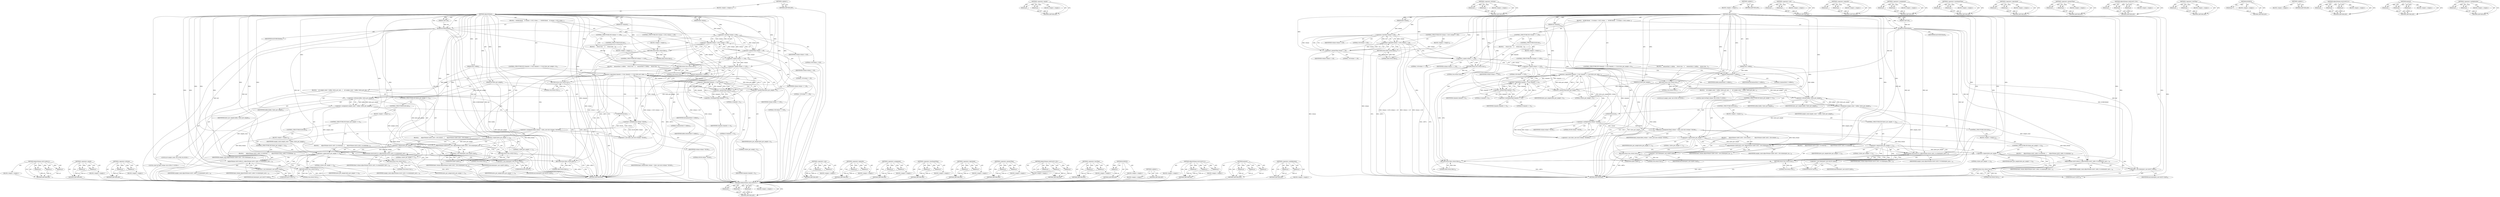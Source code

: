 digraph "&lt;operator&gt;.multiplication" {
vulnerable_217 [label=<(METHOD,AdjustVolume&lt;int32,int64,0&gt;)>];
vulnerable_218 [label=<(PARAM,p1)>];
vulnerable_219 [label=<(PARAM,p2)>];
vulnerable_220 [label=<(PARAM,p3)>];
vulnerable_221 [label=<(BLOCK,&lt;empty&gt;,&lt;empty&gt;)>];
vulnerable_222 [label=<(METHOD_RETURN,ANY)>];
vulnerable_164 [label=<(METHOD,&lt;operator&gt;.equals)>];
vulnerable_165 [label=<(PARAM,p1)>];
vulnerable_166 [label=<(PARAM,p2)>];
vulnerable_167 [label=<(BLOCK,&lt;empty&gt;,&lt;empty&gt;)>];
vulnerable_168 [label=<(METHOD_RETURN,ANY)>];
vulnerable_190 [label=<(METHOD,&lt;operator&gt;.division)>];
vulnerable_191 [label=<(PARAM,p1)>];
vulnerable_192 [label=<(PARAM,p2)>];
vulnerable_193 [label=<(BLOCK,&lt;empty&gt;,&lt;empty&gt;)>];
vulnerable_194 [label=<(METHOD_RETURN,ANY)>];
vulnerable_6 [label=<(METHOD,&lt;global&gt;)<SUB>1</SUB>>];
vulnerable_7 [label=<(BLOCK,&lt;empty&gt;,&lt;empty&gt;)<SUB>1</SUB>>];
vulnerable_8 [label=<(METHOD,AdjustVolume)<SUB>1</SUB>>];
vulnerable_9 [label=<(PARAM,void* buf)<SUB>1</SUB>>];
vulnerable_10 [label=<(PARAM,size_t buflen)<SUB>2</SUB>>];
vulnerable_11 [label=<(PARAM,int channels)<SUB>3</SUB>>];
vulnerable_12 [label=<(PARAM,int bytes_per_sample)<SUB>4</SUB>>];
vulnerable_13 [label=<(PARAM,float volume)<SUB>5</SUB>>];
vulnerable_14 [label=<(BLOCK,{
   DCHECK(buf);
   if (volume &lt; 0.0f || volum...,{
   DCHECK(buf);
   if (volume &lt; 0.0f || volum...)<SUB>5</SUB>>];
vulnerable_15 [label=<(DCHECK,DCHECK(buf))<SUB>6</SUB>>];
vulnerable_16 [label=<(IDENTIFIER,buf,DCHECK(buf))<SUB>6</SUB>>];
vulnerable_17 [label=<(CONTROL_STRUCTURE,IF,if (volume &lt; 0.0f || volume &gt; 1.0f))<SUB>7</SUB>>];
vulnerable_18 [label=<(&lt;operator&gt;.logicalOr,volume &lt; 0.0f || volume &gt; 1.0f)<SUB>7</SUB>>];
vulnerable_19 [label=<(&lt;operator&gt;.lessThan,volume &lt; 0.0f)<SUB>7</SUB>>];
vulnerable_20 [label=<(IDENTIFIER,volume,volume &lt; 0.0f)<SUB>7</SUB>>];
vulnerable_21 [label=<(LITERAL,0.0f,volume &lt; 0.0f)<SUB>7</SUB>>];
vulnerable_22 [label=<(&lt;operator&gt;.greaterThan,volume &gt; 1.0f)<SUB>7</SUB>>];
vulnerable_23 [label=<(IDENTIFIER,volume,volume &gt; 1.0f)<SUB>7</SUB>>];
vulnerable_24 [label=<(LITERAL,1.0f,volume &gt; 1.0f)<SUB>7</SUB>>];
vulnerable_25 [label=<(BLOCK,&lt;empty&gt;,&lt;empty&gt;)<SUB>8</SUB>>];
vulnerable_26 [label=<(RETURN,return false;,return false;)<SUB>8</SUB>>];
vulnerable_27 [label=<(LITERAL,false,return false;)<SUB>8</SUB>>];
vulnerable_28 [label=<(CONTROL_STRUCTURE,IF,if (volume == 1.0f))<SUB>9</SUB>>];
vulnerable_29 [label=<(&lt;operator&gt;.equals,volume == 1.0f)<SUB>9</SUB>>];
vulnerable_30 [label=<(IDENTIFIER,volume,volume == 1.0f)<SUB>9</SUB>>];
vulnerable_31 [label=<(LITERAL,1.0f,volume == 1.0f)<SUB>9</SUB>>];
vulnerable_32 [label=<(BLOCK,{
     return true;
   },{
     return true;
   })<SUB>9</SUB>>];
vulnerable_33 [label=<(RETURN,return true;,return true;)<SUB>10</SUB>>];
vulnerable_34 [label=<(LITERAL,true,return true;)<SUB>10</SUB>>];
vulnerable_35 [label=<(CONTROL_STRUCTURE,ELSE,else)<SUB>11</SUB>>];
vulnerable_36 [label=<(BLOCK,&lt;empty&gt;,&lt;empty&gt;)<SUB>11</SUB>>];
vulnerable_37 [label=<(CONTROL_STRUCTURE,IF,if (volume == 0.0f))<SUB>11</SUB>>];
vulnerable_38 [label=<(&lt;operator&gt;.equals,volume == 0.0f)<SUB>11</SUB>>];
vulnerable_39 [label=<(IDENTIFIER,volume,volume == 0.0f)<SUB>11</SUB>>];
vulnerable_40 [label=<(LITERAL,0.0f,volume == 0.0f)<SUB>11</SUB>>];
vulnerable_41 [label=<(BLOCK,{
    memset(buf, 0, buflen);
    return true;
  },{
    memset(buf, 0, buflen);
    return true;
  })<SUB>11</SUB>>];
vulnerable_42 [label=<(memset,memset(buf, 0, buflen))<SUB>12</SUB>>];
vulnerable_43 [label=<(IDENTIFIER,buf,memset(buf, 0, buflen))<SUB>12</SUB>>];
vulnerable_44 [label=<(LITERAL,0,memset(buf, 0, buflen))<SUB>12</SUB>>];
vulnerable_45 [label=<(IDENTIFIER,buflen,memset(buf, 0, buflen))<SUB>12</SUB>>];
vulnerable_46 [label=<(RETURN,return true;,return true;)<SUB>13</SUB>>];
vulnerable_47 [label=<(LITERAL,true,return true;)<SUB>13</SUB>>];
vulnerable_48 [label=<(CONTROL_STRUCTURE,IF,if (channels &gt; 0 &amp;&amp; channels &lt;= 8 &amp;&amp; bytes_per_sample &gt; 0))<SUB>15</SUB>>];
vulnerable_49 [label=<(&lt;operator&gt;.logicalAnd,channels &gt; 0 &amp;&amp; channels &lt;= 8 &amp;&amp; bytes_per_samp...)<SUB>15</SUB>>];
vulnerable_50 [label=<(&lt;operator&gt;.logicalAnd,channels &gt; 0 &amp;&amp; channels &lt;= 8)<SUB>15</SUB>>];
vulnerable_51 [label=<(&lt;operator&gt;.greaterThan,channels &gt; 0)<SUB>15</SUB>>];
vulnerable_52 [label=<(IDENTIFIER,channels,channels &gt; 0)<SUB>15</SUB>>];
vulnerable_53 [label=<(LITERAL,0,channels &gt; 0)<SUB>15</SUB>>];
vulnerable_54 [label=<(&lt;operator&gt;.lessEqualsThan,channels &lt;= 8)<SUB>15</SUB>>];
vulnerable_55 [label=<(IDENTIFIER,channels,channels &lt;= 8)<SUB>15</SUB>>];
vulnerable_56 [label=<(LITERAL,8,channels &lt;= 8)<SUB>15</SUB>>];
vulnerable_57 [label=<(&lt;operator&gt;.greaterThan,bytes_per_sample &gt; 0)<SUB>15</SUB>>];
vulnerable_58 [label=<(IDENTIFIER,bytes_per_sample,bytes_per_sample &gt; 0)<SUB>15</SUB>>];
vulnerable_59 [label=<(LITERAL,0,bytes_per_sample &gt; 0)<SUB>15</SUB>>];
vulnerable_60 [label=<(BLOCK,{
    int sample_count = buflen / bytes_per_sam...,{
    int sample_count = buflen / bytes_per_sam...)<SUB>15</SUB>>];
vulnerable_61 [label="<(LOCAL,int sample_count: int)<SUB>16</SUB>>"];
vulnerable_62 [label=<(&lt;operator&gt;.assignment,sample_count = buflen / bytes_per_sample)<SUB>16</SUB>>];
vulnerable_63 [label=<(IDENTIFIER,sample_count,sample_count = buflen / bytes_per_sample)<SUB>16</SUB>>];
vulnerable_64 [label=<(&lt;operator&gt;.division,buflen / bytes_per_sample)<SUB>16</SUB>>];
vulnerable_65 [label=<(IDENTIFIER,buflen,buflen / bytes_per_sample)<SUB>16</SUB>>];
vulnerable_66 [label=<(IDENTIFIER,bytes_per_sample,buflen / bytes_per_sample)<SUB>16</SUB>>];
vulnerable_67 [label="<(LOCAL,const int fixed_volume: int)<SUB>17</SUB>>"];
vulnerable_68 [label=<(&lt;operator&gt;.assignment,fixed_volume = static_cast&lt;int&gt;(volume * 65536))<SUB>17</SUB>>];
vulnerable_69 [label=<(IDENTIFIER,fixed_volume,fixed_volume = static_cast&lt;int&gt;(volume * 65536))<SUB>17</SUB>>];
vulnerable_70 [label=<(&lt;operator&gt;.cast,static_cast&lt;int&gt;(volume * 65536))<SUB>17</SUB>>];
vulnerable_71 [label=<(UNKNOWN,int,int)<SUB>17</SUB>>];
vulnerable_72 [label=<(&lt;operator&gt;.multiplication,volume * 65536)<SUB>17</SUB>>];
vulnerable_73 [label=<(IDENTIFIER,volume,volume * 65536)<SUB>17</SUB>>];
vulnerable_74 [label=<(LITERAL,65536,volume * 65536)<SUB>17</SUB>>];
vulnerable_75 [label=<(CONTROL_STRUCTURE,IF,if (bytes_per_sample == 1))<SUB>18</SUB>>];
vulnerable_76 [label=<(&lt;operator&gt;.equals,bytes_per_sample == 1)<SUB>18</SUB>>];
vulnerable_77 [label=<(IDENTIFIER,bytes_per_sample,bytes_per_sample == 1)<SUB>18</SUB>>];
vulnerable_78 [label=<(LITERAL,1,bytes_per_sample == 1)<SUB>18</SUB>>];
vulnerable_79 [label=<(BLOCK,{
      AdjustVolume&lt;uint8, int32, 128&gt;(reinter...,{
      AdjustVolume&lt;uint8, int32, 128&gt;(reinter...)<SUB>18</SUB>>];
vulnerable_80 [label=<(AdjustVolume&lt;uint8,int32,128&gt;,AdjustVolume&lt;uint8, int32, 128&gt;(reinterpret_cas...)<SUB>19</SUB>>];
vulnerable_81 [label=<(&lt;operator&gt;.cast,reinterpret_cast&lt;uint8*&gt;(buf))<SUB>19</SUB>>];
vulnerable_82 [label=<(UNKNOWN,uint8*,uint8*)<SUB>19</SUB>>];
vulnerable_83 [label=<(IDENTIFIER,buf,reinterpret_cast&lt;uint8*&gt;(buf))<SUB>19</SUB>>];
vulnerable_84 [label=<(IDENTIFIER,sample_count,AdjustVolume&lt;uint8, int32, 128&gt;(reinterpret_cas...)<SUB>20</SUB>>];
vulnerable_85 [label=<(IDENTIFIER,fixed_volume,AdjustVolume&lt;uint8, int32, 128&gt;(reinterpret_cas...)<SUB>21</SUB>>];
vulnerable_86 [label=<(RETURN,return true;,return true;)<SUB>22</SUB>>];
vulnerable_87 [label=<(LITERAL,true,return true;)<SUB>22</SUB>>];
vulnerable_88 [label=<(CONTROL_STRUCTURE,ELSE,else)<SUB>23</SUB>>];
vulnerable_89 [label=<(BLOCK,&lt;empty&gt;,&lt;empty&gt;)<SUB>23</SUB>>];
vulnerable_90 [label=<(CONTROL_STRUCTURE,IF,if (bytes_per_sample == 2))<SUB>23</SUB>>];
vulnerable_91 [label=<(&lt;operator&gt;.equals,bytes_per_sample == 2)<SUB>23</SUB>>];
vulnerable_92 [label=<(IDENTIFIER,bytes_per_sample,bytes_per_sample == 2)<SUB>23</SUB>>];
vulnerable_93 [label=<(LITERAL,2,bytes_per_sample == 2)<SUB>23</SUB>>];
vulnerable_94 [label=<(BLOCK,{
      AdjustVolume&lt;int16, int32, 0&gt;(reinterpr...,{
      AdjustVolume&lt;int16, int32, 0&gt;(reinterpr...)<SUB>23</SUB>>];
vulnerable_95 [label=<(AdjustVolume&lt;int16,int32,0&gt;,AdjustVolume&lt;int16, int32, 0&gt;(reinterpret_cast&lt;...)<SUB>24</SUB>>];
vulnerable_96 [label=<(&lt;operator&gt;.cast,reinterpret_cast&lt;int16*&gt;(buf))<SUB>24</SUB>>];
vulnerable_97 [label=<(UNKNOWN,int16*,int16*)<SUB>24</SUB>>];
vulnerable_98 [label=<(IDENTIFIER,buf,reinterpret_cast&lt;int16*&gt;(buf))<SUB>24</SUB>>];
vulnerable_99 [label=<(IDENTIFIER,sample_count,AdjustVolume&lt;int16, int32, 0&gt;(reinterpret_cast&lt;...)<SUB>25</SUB>>];
vulnerable_100 [label=<(IDENTIFIER,fixed_volume,AdjustVolume&lt;int16, int32, 0&gt;(reinterpret_cast&lt;...)<SUB>26</SUB>>];
vulnerable_101 [label=<(RETURN,return true;,return true;)<SUB>27</SUB>>];
vulnerable_102 [label=<(LITERAL,true,return true;)<SUB>27</SUB>>];
vulnerable_103 [label=<(CONTROL_STRUCTURE,ELSE,else)<SUB>28</SUB>>];
vulnerable_104 [label=<(BLOCK,&lt;empty&gt;,&lt;empty&gt;)<SUB>28</SUB>>];
vulnerable_105 [label=<(CONTROL_STRUCTURE,IF,if (bytes_per_sample == 4))<SUB>28</SUB>>];
vulnerable_106 [label=<(&lt;operator&gt;.equals,bytes_per_sample == 4)<SUB>28</SUB>>];
vulnerable_107 [label=<(IDENTIFIER,bytes_per_sample,bytes_per_sample == 4)<SUB>28</SUB>>];
vulnerable_108 [label=<(LITERAL,4,bytes_per_sample == 4)<SUB>28</SUB>>];
vulnerable_109 [label=<(BLOCK,{
      AdjustVolume&lt;int32, int64, 0&gt;(reinterpr...,{
      AdjustVolume&lt;int32, int64, 0&gt;(reinterpr...)<SUB>28</SUB>>];
vulnerable_110 [label=<(AdjustVolume&lt;int32,int64,0&gt;,AdjustVolume&lt;int32, int64, 0&gt;(reinterpret_cast&lt;...)<SUB>29</SUB>>];
vulnerable_111 [label=<(&lt;operator&gt;.cast,reinterpret_cast&lt;int32*&gt;(buf))<SUB>29</SUB>>];
vulnerable_112 [label=<(UNKNOWN,int32*,int32*)<SUB>29</SUB>>];
vulnerable_113 [label=<(IDENTIFIER,buf,reinterpret_cast&lt;int32*&gt;(buf))<SUB>29</SUB>>];
vulnerable_114 [label=<(IDENTIFIER,sample_count,AdjustVolume&lt;int32, int64, 0&gt;(reinterpret_cast&lt;...)<SUB>30</SUB>>];
vulnerable_115 [label=<(IDENTIFIER,fixed_volume,AdjustVolume&lt;int32, int64, 0&gt;(reinterpret_cast&lt;...)<SUB>31</SUB>>];
vulnerable_116 [label=<(RETURN,return true;,return true;)<SUB>32</SUB>>];
vulnerable_117 [label=<(LITERAL,true,return true;)<SUB>32</SUB>>];
vulnerable_118 [label=<(RETURN,return false;,return false;)<SUB>35</SUB>>];
vulnerable_119 [label=<(LITERAL,false,return false;)<SUB>35</SUB>>];
vulnerable_120 [label=<(METHOD_RETURN,bool)<SUB>1</SUB>>];
vulnerable_122 [label=<(METHOD_RETURN,ANY)<SUB>1</SUB>>];
vulnerable_195 [label=<(METHOD,&lt;operator&gt;.cast)>];
vulnerable_196 [label=<(PARAM,p1)>];
vulnerable_197 [label=<(PARAM,p2)>];
vulnerable_198 [label=<(BLOCK,&lt;empty&gt;,&lt;empty&gt;)>];
vulnerable_199 [label=<(METHOD_RETURN,ANY)>];
vulnerable_149 [label=<(METHOD,&lt;operator&gt;.logicalOr)>];
vulnerable_150 [label=<(PARAM,p1)>];
vulnerable_151 [label=<(PARAM,p2)>];
vulnerable_152 [label=<(BLOCK,&lt;empty&gt;,&lt;empty&gt;)>];
vulnerable_153 [label=<(METHOD_RETURN,ANY)>];
vulnerable_185 [label=<(METHOD,&lt;operator&gt;.assignment)>];
vulnerable_186 [label=<(PARAM,p1)>];
vulnerable_187 [label=<(PARAM,p2)>];
vulnerable_188 [label=<(BLOCK,&lt;empty&gt;,&lt;empty&gt;)>];
vulnerable_189 [label=<(METHOD_RETURN,ANY)>];
vulnerable_180 [label=<(METHOD,&lt;operator&gt;.lessEqualsThan)>];
vulnerable_181 [label=<(PARAM,p1)>];
vulnerable_182 [label=<(PARAM,p2)>];
vulnerable_183 [label=<(BLOCK,&lt;empty&gt;,&lt;empty&gt;)>];
vulnerable_184 [label=<(METHOD_RETURN,ANY)>];
vulnerable_175 [label=<(METHOD,&lt;operator&gt;.logicalAnd)>];
vulnerable_176 [label=<(PARAM,p1)>];
vulnerable_177 [label=<(PARAM,p2)>];
vulnerable_178 [label=<(BLOCK,&lt;empty&gt;,&lt;empty&gt;)>];
vulnerable_179 [label=<(METHOD_RETURN,ANY)>];
vulnerable_159 [label=<(METHOD,&lt;operator&gt;.greaterThan)>];
vulnerable_160 [label=<(PARAM,p1)>];
vulnerable_161 [label=<(PARAM,p2)>];
vulnerable_162 [label=<(BLOCK,&lt;empty&gt;,&lt;empty&gt;)>];
vulnerable_163 [label=<(METHOD_RETURN,ANY)>];
vulnerable_205 [label=<(METHOD,AdjustVolume&lt;uint8,int32,128&gt;)>];
vulnerable_206 [label=<(PARAM,p1)>];
vulnerable_207 [label=<(PARAM,p2)>];
vulnerable_208 [label=<(PARAM,p3)>];
vulnerable_209 [label=<(BLOCK,&lt;empty&gt;,&lt;empty&gt;)>];
vulnerable_210 [label=<(METHOD_RETURN,ANY)>];
vulnerable_154 [label=<(METHOD,&lt;operator&gt;.lessThan)>];
vulnerable_155 [label=<(PARAM,p1)>];
vulnerable_156 [label=<(PARAM,p2)>];
vulnerable_157 [label=<(BLOCK,&lt;empty&gt;,&lt;empty&gt;)>];
vulnerable_158 [label=<(METHOD_RETURN,ANY)>];
vulnerable_145 [label=<(METHOD,DCHECK)>];
vulnerable_146 [label=<(PARAM,p1)>];
vulnerable_147 [label=<(BLOCK,&lt;empty&gt;,&lt;empty&gt;)>];
vulnerable_148 [label=<(METHOD_RETURN,ANY)>];
vulnerable_139 [label=<(METHOD,&lt;global&gt;)<SUB>1</SUB>>];
vulnerable_140 [label=<(BLOCK,&lt;empty&gt;,&lt;empty&gt;)>];
vulnerable_141 [label=<(METHOD_RETURN,ANY)>];
vulnerable_211 [label=<(METHOD,AdjustVolume&lt;int16,int32,0&gt;)>];
vulnerable_212 [label=<(PARAM,p1)>];
vulnerable_213 [label=<(PARAM,p2)>];
vulnerable_214 [label=<(PARAM,p3)>];
vulnerable_215 [label=<(BLOCK,&lt;empty&gt;,&lt;empty&gt;)>];
vulnerable_216 [label=<(METHOD_RETURN,ANY)>];
vulnerable_169 [label=<(METHOD,memset)>];
vulnerable_170 [label=<(PARAM,p1)>];
vulnerable_171 [label=<(PARAM,p2)>];
vulnerable_172 [label=<(PARAM,p3)>];
vulnerable_173 [label=<(BLOCK,&lt;empty&gt;,&lt;empty&gt;)>];
vulnerable_174 [label=<(METHOD_RETURN,ANY)>];
vulnerable_200 [label=<(METHOD,&lt;operator&gt;.multiplication)>];
vulnerable_201 [label=<(PARAM,p1)>];
vulnerable_202 [label=<(PARAM,p2)>];
vulnerable_203 [label=<(BLOCK,&lt;empty&gt;,&lt;empty&gt;)>];
vulnerable_204 [label=<(METHOD_RETURN,ANY)>];
fixed_217 [label=<(METHOD,AdjustVolume&lt;int32,int64,0&gt;)>];
fixed_218 [label=<(PARAM,p1)>];
fixed_219 [label=<(PARAM,p2)>];
fixed_220 [label=<(PARAM,p3)>];
fixed_221 [label=<(BLOCK,&lt;empty&gt;,&lt;empty&gt;)>];
fixed_222 [label=<(METHOD_RETURN,ANY)>];
fixed_164 [label=<(METHOD,&lt;operator&gt;.equals)>];
fixed_165 [label=<(PARAM,p1)>];
fixed_166 [label=<(PARAM,p2)>];
fixed_167 [label=<(BLOCK,&lt;empty&gt;,&lt;empty&gt;)>];
fixed_168 [label=<(METHOD_RETURN,ANY)>];
fixed_190 [label=<(METHOD,&lt;operator&gt;.division)>];
fixed_191 [label=<(PARAM,p1)>];
fixed_192 [label=<(PARAM,p2)>];
fixed_193 [label=<(BLOCK,&lt;empty&gt;,&lt;empty&gt;)>];
fixed_194 [label=<(METHOD_RETURN,ANY)>];
fixed_6 [label=<(METHOD,&lt;global&gt;)<SUB>1</SUB>>];
fixed_7 [label=<(BLOCK,&lt;empty&gt;,&lt;empty&gt;)<SUB>1</SUB>>];
fixed_8 [label=<(METHOD,AdjustVolume)<SUB>1</SUB>>];
fixed_9 [label=<(PARAM,void* buf)<SUB>1</SUB>>];
fixed_10 [label=<(PARAM,size_t buflen)<SUB>2</SUB>>];
fixed_11 [label=<(PARAM,int channels)<SUB>3</SUB>>];
fixed_12 [label=<(PARAM,int bytes_per_sample)<SUB>4</SUB>>];
fixed_13 [label=<(PARAM,float volume)<SUB>5</SUB>>];
fixed_14 [label=<(BLOCK,{
   DCHECK(buf);
   if (volume &lt; 0.0f || volum...,{
   DCHECK(buf);
   if (volume &lt; 0.0f || volum...)<SUB>5</SUB>>];
fixed_15 [label=<(DCHECK,DCHECK(buf))<SUB>6</SUB>>];
fixed_16 [label=<(IDENTIFIER,buf,DCHECK(buf))<SUB>6</SUB>>];
fixed_17 [label=<(CONTROL_STRUCTURE,IF,if (volume &lt; 0.0f || volume &gt; 1.0f))<SUB>7</SUB>>];
fixed_18 [label=<(&lt;operator&gt;.logicalOr,volume &lt; 0.0f || volume &gt; 1.0f)<SUB>7</SUB>>];
fixed_19 [label=<(&lt;operator&gt;.lessThan,volume &lt; 0.0f)<SUB>7</SUB>>];
fixed_20 [label=<(IDENTIFIER,volume,volume &lt; 0.0f)<SUB>7</SUB>>];
fixed_21 [label=<(LITERAL,0.0f,volume &lt; 0.0f)<SUB>7</SUB>>];
fixed_22 [label=<(&lt;operator&gt;.greaterThan,volume &gt; 1.0f)<SUB>7</SUB>>];
fixed_23 [label=<(IDENTIFIER,volume,volume &gt; 1.0f)<SUB>7</SUB>>];
fixed_24 [label=<(LITERAL,1.0f,volume &gt; 1.0f)<SUB>7</SUB>>];
fixed_25 [label=<(BLOCK,&lt;empty&gt;,&lt;empty&gt;)<SUB>8</SUB>>];
fixed_26 [label=<(RETURN,return false;,return false;)<SUB>8</SUB>>];
fixed_27 [label=<(LITERAL,false,return false;)<SUB>8</SUB>>];
fixed_28 [label=<(CONTROL_STRUCTURE,IF,if (volume == 1.0f))<SUB>9</SUB>>];
fixed_29 [label=<(&lt;operator&gt;.equals,volume == 1.0f)<SUB>9</SUB>>];
fixed_30 [label=<(IDENTIFIER,volume,volume == 1.0f)<SUB>9</SUB>>];
fixed_31 [label=<(LITERAL,1.0f,volume == 1.0f)<SUB>9</SUB>>];
fixed_32 [label=<(BLOCK,{
     return true;
   },{
     return true;
   })<SUB>9</SUB>>];
fixed_33 [label=<(RETURN,return true;,return true;)<SUB>10</SUB>>];
fixed_34 [label=<(LITERAL,true,return true;)<SUB>10</SUB>>];
fixed_35 [label=<(CONTROL_STRUCTURE,ELSE,else)<SUB>11</SUB>>];
fixed_36 [label=<(BLOCK,&lt;empty&gt;,&lt;empty&gt;)<SUB>11</SUB>>];
fixed_37 [label=<(CONTROL_STRUCTURE,IF,if (volume == 0.0f))<SUB>11</SUB>>];
fixed_38 [label=<(&lt;operator&gt;.equals,volume == 0.0f)<SUB>11</SUB>>];
fixed_39 [label=<(IDENTIFIER,volume,volume == 0.0f)<SUB>11</SUB>>];
fixed_40 [label=<(LITERAL,0.0f,volume == 0.0f)<SUB>11</SUB>>];
fixed_41 [label=<(BLOCK,{
    memset(buf, 0, buflen);
    return true;
  },{
    memset(buf, 0, buflen);
    return true;
  })<SUB>11</SUB>>];
fixed_42 [label=<(memset,memset(buf, 0, buflen))<SUB>12</SUB>>];
fixed_43 [label=<(IDENTIFIER,buf,memset(buf, 0, buflen))<SUB>12</SUB>>];
fixed_44 [label=<(LITERAL,0,memset(buf, 0, buflen))<SUB>12</SUB>>];
fixed_45 [label=<(IDENTIFIER,buflen,memset(buf, 0, buflen))<SUB>12</SUB>>];
fixed_46 [label=<(RETURN,return true;,return true;)<SUB>13</SUB>>];
fixed_47 [label=<(LITERAL,true,return true;)<SUB>13</SUB>>];
fixed_48 [label=<(CONTROL_STRUCTURE,IF,if (channels &gt; 0 &amp;&amp; channels &lt;= 8 &amp;&amp; bytes_per_sample &gt; 0))<SUB>15</SUB>>];
fixed_49 [label=<(&lt;operator&gt;.logicalAnd,channels &gt; 0 &amp;&amp; channels &lt;= 8 &amp;&amp; bytes_per_samp...)<SUB>15</SUB>>];
fixed_50 [label=<(&lt;operator&gt;.logicalAnd,channels &gt; 0 &amp;&amp; channels &lt;= 8)<SUB>15</SUB>>];
fixed_51 [label=<(&lt;operator&gt;.greaterThan,channels &gt; 0)<SUB>15</SUB>>];
fixed_52 [label=<(IDENTIFIER,channels,channels &gt; 0)<SUB>15</SUB>>];
fixed_53 [label=<(LITERAL,0,channels &gt; 0)<SUB>15</SUB>>];
fixed_54 [label=<(&lt;operator&gt;.lessEqualsThan,channels &lt;= 8)<SUB>15</SUB>>];
fixed_55 [label=<(IDENTIFIER,channels,channels &lt;= 8)<SUB>15</SUB>>];
fixed_56 [label=<(LITERAL,8,channels &lt;= 8)<SUB>15</SUB>>];
fixed_57 [label=<(&lt;operator&gt;.greaterThan,bytes_per_sample &gt; 0)<SUB>15</SUB>>];
fixed_58 [label=<(IDENTIFIER,bytes_per_sample,bytes_per_sample &gt; 0)<SUB>15</SUB>>];
fixed_59 [label=<(LITERAL,0,bytes_per_sample &gt; 0)<SUB>15</SUB>>];
fixed_60 [label=<(BLOCK,{
    int sample_count = buflen / bytes_per_sam...,{
    int sample_count = buflen / bytes_per_sam...)<SUB>15</SUB>>];
fixed_61 [label="<(LOCAL,int sample_count: int)<SUB>16</SUB>>"];
fixed_62 [label=<(&lt;operator&gt;.assignment,sample_count = buflen / bytes_per_sample)<SUB>16</SUB>>];
fixed_63 [label=<(IDENTIFIER,sample_count,sample_count = buflen / bytes_per_sample)<SUB>16</SUB>>];
fixed_64 [label=<(&lt;operator&gt;.division,buflen / bytes_per_sample)<SUB>16</SUB>>];
fixed_65 [label=<(IDENTIFIER,buflen,buflen / bytes_per_sample)<SUB>16</SUB>>];
fixed_66 [label=<(IDENTIFIER,bytes_per_sample,buflen / bytes_per_sample)<SUB>16</SUB>>];
fixed_67 [label="<(LOCAL,const int fixed_volume: int)<SUB>17</SUB>>"];
fixed_68 [label=<(&lt;operator&gt;.assignment,fixed_volume = static_cast&lt;int&gt;(volume * 65536))<SUB>17</SUB>>];
fixed_69 [label=<(IDENTIFIER,fixed_volume,fixed_volume = static_cast&lt;int&gt;(volume * 65536))<SUB>17</SUB>>];
fixed_70 [label=<(&lt;operator&gt;.cast,static_cast&lt;int&gt;(volume * 65536))<SUB>17</SUB>>];
fixed_71 [label=<(UNKNOWN,int,int)<SUB>17</SUB>>];
fixed_72 [label=<(&lt;operator&gt;.multiplication,volume * 65536)<SUB>17</SUB>>];
fixed_73 [label=<(IDENTIFIER,volume,volume * 65536)<SUB>17</SUB>>];
fixed_74 [label=<(LITERAL,65536,volume * 65536)<SUB>17</SUB>>];
fixed_75 [label=<(CONTROL_STRUCTURE,IF,if (bytes_per_sample == 1))<SUB>18</SUB>>];
fixed_76 [label=<(&lt;operator&gt;.equals,bytes_per_sample == 1)<SUB>18</SUB>>];
fixed_77 [label=<(IDENTIFIER,bytes_per_sample,bytes_per_sample == 1)<SUB>18</SUB>>];
fixed_78 [label=<(LITERAL,1,bytes_per_sample == 1)<SUB>18</SUB>>];
fixed_79 [label=<(BLOCK,{
      AdjustVolume&lt;uint8, int32, 128&gt;(reinter...,{
      AdjustVolume&lt;uint8, int32, 128&gt;(reinter...)<SUB>18</SUB>>];
fixed_80 [label=<(AdjustVolume&lt;uint8,int32,128&gt;,AdjustVolume&lt;uint8, int32, 128&gt;(reinterpret_cas...)<SUB>19</SUB>>];
fixed_81 [label=<(&lt;operator&gt;.cast,reinterpret_cast&lt;uint8*&gt;(buf))<SUB>19</SUB>>];
fixed_82 [label=<(UNKNOWN,uint8*,uint8*)<SUB>19</SUB>>];
fixed_83 [label=<(IDENTIFIER,buf,reinterpret_cast&lt;uint8*&gt;(buf))<SUB>19</SUB>>];
fixed_84 [label=<(IDENTIFIER,sample_count,AdjustVolume&lt;uint8, int32, 128&gt;(reinterpret_cas...)<SUB>20</SUB>>];
fixed_85 [label=<(IDENTIFIER,fixed_volume,AdjustVolume&lt;uint8, int32, 128&gt;(reinterpret_cas...)<SUB>21</SUB>>];
fixed_86 [label=<(RETURN,return true;,return true;)<SUB>22</SUB>>];
fixed_87 [label=<(LITERAL,true,return true;)<SUB>22</SUB>>];
fixed_88 [label=<(CONTROL_STRUCTURE,ELSE,else)<SUB>23</SUB>>];
fixed_89 [label=<(BLOCK,&lt;empty&gt;,&lt;empty&gt;)<SUB>23</SUB>>];
fixed_90 [label=<(CONTROL_STRUCTURE,IF,if (bytes_per_sample == 2))<SUB>23</SUB>>];
fixed_91 [label=<(&lt;operator&gt;.equals,bytes_per_sample == 2)<SUB>23</SUB>>];
fixed_92 [label=<(IDENTIFIER,bytes_per_sample,bytes_per_sample == 2)<SUB>23</SUB>>];
fixed_93 [label=<(LITERAL,2,bytes_per_sample == 2)<SUB>23</SUB>>];
fixed_94 [label=<(BLOCK,{
      AdjustVolume&lt;int16, int32, 0&gt;(reinterpr...,{
      AdjustVolume&lt;int16, int32, 0&gt;(reinterpr...)<SUB>23</SUB>>];
fixed_95 [label=<(AdjustVolume&lt;int16,int32,0&gt;,AdjustVolume&lt;int16, int32, 0&gt;(reinterpret_cast&lt;...)<SUB>24</SUB>>];
fixed_96 [label=<(&lt;operator&gt;.cast,reinterpret_cast&lt;int16*&gt;(buf))<SUB>24</SUB>>];
fixed_97 [label=<(UNKNOWN,int16*,int16*)<SUB>24</SUB>>];
fixed_98 [label=<(IDENTIFIER,buf,reinterpret_cast&lt;int16*&gt;(buf))<SUB>24</SUB>>];
fixed_99 [label=<(IDENTIFIER,sample_count,AdjustVolume&lt;int16, int32, 0&gt;(reinterpret_cast&lt;...)<SUB>25</SUB>>];
fixed_100 [label=<(IDENTIFIER,fixed_volume,AdjustVolume&lt;int16, int32, 0&gt;(reinterpret_cast&lt;...)<SUB>26</SUB>>];
fixed_101 [label=<(RETURN,return true;,return true;)<SUB>27</SUB>>];
fixed_102 [label=<(LITERAL,true,return true;)<SUB>27</SUB>>];
fixed_103 [label=<(CONTROL_STRUCTURE,ELSE,else)<SUB>28</SUB>>];
fixed_104 [label=<(BLOCK,&lt;empty&gt;,&lt;empty&gt;)<SUB>28</SUB>>];
fixed_105 [label=<(CONTROL_STRUCTURE,IF,if (bytes_per_sample == 4))<SUB>28</SUB>>];
fixed_106 [label=<(&lt;operator&gt;.equals,bytes_per_sample == 4)<SUB>28</SUB>>];
fixed_107 [label=<(IDENTIFIER,bytes_per_sample,bytes_per_sample == 4)<SUB>28</SUB>>];
fixed_108 [label=<(LITERAL,4,bytes_per_sample == 4)<SUB>28</SUB>>];
fixed_109 [label=<(BLOCK,{
      AdjustVolume&lt;int32, int64, 0&gt;(reinterpr...,{
      AdjustVolume&lt;int32, int64, 0&gt;(reinterpr...)<SUB>28</SUB>>];
fixed_110 [label=<(AdjustVolume&lt;int32,int64,0&gt;,AdjustVolume&lt;int32, int64, 0&gt;(reinterpret_cast&lt;...)<SUB>29</SUB>>];
fixed_111 [label=<(&lt;operator&gt;.cast,reinterpret_cast&lt;int32*&gt;(buf))<SUB>29</SUB>>];
fixed_112 [label=<(UNKNOWN,int32*,int32*)<SUB>29</SUB>>];
fixed_113 [label=<(IDENTIFIER,buf,reinterpret_cast&lt;int32*&gt;(buf))<SUB>29</SUB>>];
fixed_114 [label=<(IDENTIFIER,sample_count,AdjustVolume&lt;int32, int64, 0&gt;(reinterpret_cast&lt;...)<SUB>30</SUB>>];
fixed_115 [label=<(IDENTIFIER,fixed_volume,AdjustVolume&lt;int32, int64, 0&gt;(reinterpret_cast&lt;...)<SUB>31</SUB>>];
fixed_116 [label=<(RETURN,return true;,return true;)<SUB>32</SUB>>];
fixed_117 [label=<(LITERAL,true,return true;)<SUB>32</SUB>>];
fixed_118 [label=<(RETURN,return false;,return false;)<SUB>35</SUB>>];
fixed_119 [label=<(LITERAL,false,return false;)<SUB>35</SUB>>];
fixed_120 [label=<(METHOD_RETURN,bool)<SUB>1</SUB>>];
fixed_122 [label=<(METHOD_RETURN,ANY)<SUB>1</SUB>>];
fixed_195 [label=<(METHOD,&lt;operator&gt;.cast)>];
fixed_196 [label=<(PARAM,p1)>];
fixed_197 [label=<(PARAM,p2)>];
fixed_198 [label=<(BLOCK,&lt;empty&gt;,&lt;empty&gt;)>];
fixed_199 [label=<(METHOD_RETURN,ANY)>];
fixed_149 [label=<(METHOD,&lt;operator&gt;.logicalOr)>];
fixed_150 [label=<(PARAM,p1)>];
fixed_151 [label=<(PARAM,p2)>];
fixed_152 [label=<(BLOCK,&lt;empty&gt;,&lt;empty&gt;)>];
fixed_153 [label=<(METHOD_RETURN,ANY)>];
fixed_185 [label=<(METHOD,&lt;operator&gt;.assignment)>];
fixed_186 [label=<(PARAM,p1)>];
fixed_187 [label=<(PARAM,p2)>];
fixed_188 [label=<(BLOCK,&lt;empty&gt;,&lt;empty&gt;)>];
fixed_189 [label=<(METHOD_RETURN,ANY)>];
fixed_180 [label=<(METHOD,&lt;operator&gt;.lessEqualsThan)>];
fixed_181 [label=<(PARAM,p1)>];
fixed_182 [label=<(PARAM,p2)>];
fixed_183 [label=<(BLOCK,&lt;empty&gt;,&lt;empty&gt;)>];
fixed_184 [label=<(METHOD_RETURN,ANY)>];
fixed_175 [label=<(METHOD,&lt;operator&gt;.logicalAnd)>];
fixed_176 [label=<(PARAM,p1)>];
fixed_177 [label=<(PARAM,p2)>];
fixed_178 [label=<(BLOCK,&lt;empty&gt;,&lt;empty&gt;)>];
fixed_179 [label=<(METHOD_RETURN,ANY)>];
fixed_159 [label=<(METHOD,&lt;operator&gt;.greaterThan)>];
fixed_160 [label=<(PARAM,p1)>];
fixed_161 [label=<(PARAM,p2)>];
fixed_162 [label=<(BLOCK,&lt;empty&gt;,&lt;empty&gt;)>];
fixed_163 [label=<(METHOD_RETURN,ANY)>];
fixed_205 [label=<(METHOD,AdjustVolume&lt;uint8,int32,128&gt;)>];
fixed_206 [label=<(PARAM,p1)>];
fixed_207 [label=<(PARAM,p2)>];
fixed_208 [label=<(PARAM,p3)>];
fixed_209 [label=<(BLOCK,&lt;empty&gt;,&lt;empty&gt;)>];
fixed_210 [label=<(METHOD_RETURN,ANY)>];
fixed_154 [label=<(METHOD,&lt;operator&gt;.lessThan)>];
fixed_155 [label=<(PARAM,p1)>];
fixed_156 [label=<(PARAM,p2)>];
fixed_157 [label=<(BLOCK,&lt;empty&gt;,&lt;empty&gt;)>];
fixed_158 [label=<(METHOD_RETURN,ANY)>];
fixed_145 [label=<(METHOD,DCHECK)>];
fixed_146 [label=<(PARAM,p1)>];
fixed_147 [label=<(BLOCK,&lt;empty&gt;,&lt;empty&gt;)>];
fixed_148 [label=<(METHOD_RETURN,ANY)>];
fixed_139 [label=<(METHOD,&lt;global&gt;)<SUB>1</SUB>>];
fixed_140 [label=<(BLOCK,&lt;empty&gt;,&lt;empty&gt;)>];
fixed_141 [label=<(METHOD_RETURN,ANY)>];
fixed_211 [label=<(METHOD,AdjustVolume&lt;int16,int32,0&gt;)>];
fixed_212 [label=<(PARAM,p1)>];
fixed_213 [label=<(PARAM,p2)>];
fixed_214 [label=<(PARAM,p3)>];
fixed_215 [label=<(BLOCK,&lt;empty&gt;,&lt;empty&gt;)>];
fixed_216 [label=<(METHOD_RETURN,ANY)>];
fixed_169 [label=<(METHOD,memset)>];
fixed_170 [label=<(PARAM,p1)>];
fixed_171 [label=<(PARAM,p2)>];
fixed_172 [label=<(PARAM,p3)>];
fixed_173 [label=<(BLOCK,&lt;empty&gt;,&lt;empty&gt;)>];
fixed_174 [label=<(METHOD_RETURN,ANY)>];
fixed_200 [label=<(METHOD,&lt;operator&gt;.multiplication)>];
fixed_201 [label=<(PARAM,p1)>];
fixed_202 [label=<(PARAM,p2)>];
fixed_203 [label=<(BLOCK,&lt;empty&gt;,&lt;empty&gt;)>];
fixed_204 [label=<(METHOD_RETURN,ANY)>];
vulnerable_217 -> vulnerable_218  [key=0, label="AST: "];
vulnerable_217 -> vulnerable_218  [key=1, label="DDG: "];
vulnerable_217 -> vulnerable_221  [key=0, label="AST: "];
vulnerable_217 -> vulnerable_219  [key=0, label="AST: "];
vulnerable_217 -> vulnerable_219  [key=1, label="DDG: "];
vulnerable_217 -> vulnerable_222  [key=0, label="AST: "];
vulnerable_217 -> vulnerable_222  [key=1, label="CFG: "];
vulnerable_217 -> vulnerable_220  [key=0, label="AST: "];
vulnerable_217 -> vulnerable_220  [key=1, label="DDG: "];
vulnerable_218 -> vulnerable_222  [key=0, label="DDG: p1"];
vulnerable_219 -> vulnerable_222  [key=0, label="DDG: p2"];
vulnerable_220 -> vulnerable_222  [key=0, label="DDG: p3"];
vulnerable_164 -> vulnerable_165  [key=0, label="AST: "];
vulnerable_164 -> vulnerable_165  [key=1, label="DDG: "];
vulnerable_164 -> vulnerable_167  [key=0, label="AST: "];
vulnerable_164 -> vulnerable_166  [key=0, label="AST: "];
vulnerable_164 -> vulnerable_166  [key=1, label="DDG: "];
vulnerable_164 -> vulnerable_168  [key=0, label="AST: "];
vulnerable_164 -> vulnerable_168  [key=1, label="CFG: "];
vulnerable_165 -> vulnerable_168  [key=0, label="DDG: p1"];
vulnerable_166 -> vulnerable_168  [key=0, label="DDG: p2"];
vulnerable_190 -> vulnerable_191  [key=0, label="AST: "];
vulnerable_190 -> vulnerable_191  [key=1, label="DDG: "];
vulnerable_190 -> vulnerable_193  [key=0, label="AST: "];
vulnerable_190 -> vulnerable_192  [key=0, label="AST: "];
vulnerable_190 -> vulnerable_192  [key=1, label="DDG: "];
vulnerable_190 -> vulnerable_194  [key=0, label="AST: "];
vulnerable_190 -> vulnerable_194  [key=1, label="CFG: "];
vulnerable_191 -> vulnerable_194  [key=0, label="DDG: p1"];
vulnerable_192 -> vulnerable_194  [key=0, label="DDG: p2"];
vulnerable_6 -> vulnerable_7  [key=0, label="AST: "];
vulnerable_6 -> vulnerable_122  [key=0, label="AST: "];
vulnerable_6 -> vulnerable_122  [key=1, label="CFG: "];
vulnerable_7 -> vulnerable_8  [key=0, label="AST: "];
vulnerable_8 -> vulnerable_9  [key=0, label="AST: "];
vulnerable_8 -> vulnerable_9  [key=1, label="DDG: "];
vulnerable_8 -> vulnerable_10  [key=0, label="AST: "];
vulnerable_8 -> vulnerable_10  [key=1, label="DDG: "];
vulnerable_8 -> vulnerable_11  [key=0, label="AST: "];
vulnerable_8 -> vulnerable_11  [key=1, label="DDG: "];
vulnerable_8 -> vulnerable_12  [key=0, label="AST: "];
vulnerable_8 -> vulnerable_12  [key=1, label="DDG: "];
vulnerable_8 -> vulnerable_13  [key=0, label="AST: "];
vulnerable_8 -> vulnerable_13  [key=1, label="DDG: "];
vulnerable_8 -> vulnerable_14  [key=0, label="AST: "];
vulnerable_8 -> vulnerable_120  [key=0, label="AST: "];
vulnerable_8 -> vulnerable_15  [key=0, label="CFG: "];
vulnerable_8 -> vulnerable_15  [key=1, label="DDG: "];
vulnerable_8 -> vulnerable_118  [key=0, label="DDG: "];
vulnerable_8 -> vulnerable_119  [key=0, label="DDG: "];
vulnerable_8 -> vulnerable_26  [key=0, label="DDG: "];
vulnerable_8 -> vulnerable_29  [key=0, label="DDG: "];
vulnerable_8 -> vulnerable_33  [key=0, label="DDG: "];
vulnerable_8 -> vulnerable_19  [key=0, label="DDG: "];
vulnerable_8 -> vulnerable_22  [key=0, label="DDG: "];
vulnerable_8 -> vulnerable_27  [key=0, label="DDG: "];
vulnerable_8 -> vulnerable_34  [key=0, label="DDG: "];
vulnerable_8 -> vulnerable_57  [key=0, label="DDG: "];
vulnerable_8 -> vulnerable_51  [key=0, label="DDG: "];
vulnerable_8 -> vulnerable_54  [key=0, label="DDG: "];
vulnerable_8 -> vulnerable_64  [key=0, label="DDG: "];
vulnerable_8 -> vulnerable_76  [key=0, label="DDG: "];
vulnerable_8 -> vulnerable_86  [key=0, label="DDG: "];
vulnerable_8 -> vulnerable_38  [key=0, label="DDG: "];
vulnerable_8 -> vulnerable_46  [key=0, label="DDG: "];
vulnerable_8 -> vulnerable_72  [key=0, label="DDG: "];
vulnerable_8 -> vulnerable_80  [key=0, label="DDG: "];
vulnerable_8 -> vulnerable_87  [key=0, label="DDG: "];
vulnerable_8 -> vulnerable_42  [key=0, label="DDG: "];
vulnerable_8 -> vulnerable_47  [key=0, label="DDG: "];
vulnerable_8 -> vulnerable_81  [key=0, label="DDG: "];
vulnerable_8 -> vulnerable_91  [key=0, label="DDG: "];
vulnerable_8 -> vulnerable_101  [key=0, label="DDG: "];
vulnerable_8 -> vulnerable_95  [key=0, label="DDG: "];
vulnerable_8 -> vulnerable_102  [key=0, label="DDG: "];
vulnerable_8 -> vulnerable_96  [key=0, label="DDG: "];
vulnerable_8 -> vulnerable_106  [key=0, label="DDG: "];
vulnerable_8 -> vulnerable_116  [key=0, label="DDG: "];
vulnerable_8 -> vulnerable_110  [key=0, label="DDG: "];
vulnerable_8 -> vulnerable_117  [key=0, label="DDG: "];
vulnerable_8 -> vulnerable_111  [key=0, label="DDG: "];
vulnerable_9 -> vulnerable_15  [key=0, label="DDG: buf"];
vulnerable_10 -> vulnerable_120  [key=0, label="DDG: buflen"];
vulnerable_10 -> vulnerable_64  [key=0, label="DDG: buflen"];
vulnerable_10 -> vulnerable_42  [key=0, label="DDG: buflen"];
vulnerable_11 -> vulnerable_120  [key=0, label="DDG: channels"];
vulnerable_11 -> vulnerable_51  [key=0, label="DDG: channels"];
vulnerable_12 -> vulnerable_120  [key=0, label="DDG: bytes_per_sample"];
vulnerable_12 -> vulnerable_57  [key=0, label="DDG: bytes_per_sample"];
vulnerable_12 -> vulnerable_64  [key=0, label="DDG: bytes_per_sample"];
vulnerable_13 -> vulnerable_19  [key=0, label="DDG: volume"];
vulnerable_14 -> vulnerable_15  [key=0, label="AST: "];
vulnerable_14 -> vulnerable_17  [key=0, label="AST: "];
vulnerable_14 -> vulnerable_28  [key=0, label="AST: "];
vulnerable_14 -> vulnerable_48  [key=0, label="AST: "];
vulnerable_14 -> vulnerable_118  [key=0, label="AST: "];
vulnerable_15 -> vulnerable_16  [key=0, label="AST: "];
vulnerable_15 -> vulnerable_19  [key=0, label="CFG: "];
vulnerable_15 -> vulnerable_120  [key=0, label="DDG: buf"];
vulnerable_15 -> vulnerable_120  [key=1, label="DDG: DCHECK(buf)"];
vulnerable_15 -> vulnerable_80  [key=0, label="DDG: buf"];
vulnerable_15 -> vulnerable_42  [key=0, label="DDG: buf"];
vulnerable_15 -> vulnerable_81  [key=0, label="DDG: buf"];
vulnerable_15 -> vulnerable_95  [key=0, label="DDG: buf"];
vulnerable_15 -> vulnerable_96  [key=0, label="DDG: buf"];
vulnerable_15 -> vulnerable_110  [key=0, label="DDG: buf"];
vulnerable_15 -> vulnerable_111  [key=0, label="DDG: buf"];
vulnerable_17 -> vulnerable_18  [key=0, label="AST: "];
vulnerable_17 -> vulnerable_25  [key=0, label="AST: "];
vulnerable_18 -> vulnerable_19  [key=0, label="AST: "];
vulnerable_18 -> vulnerable_22  [key=0, label="AST: "];
vulnerable_18 -> vulnerable_26  [key=0, label="CFG: "];
vulnerable_18 -> vulnerable_26  [key=1, label="CDG: "];
vulnerable_18 -> vulnerable_29  [key=0, label="CFG: "];
vulnerable_18 -> vulnerable_29  [key=1, label="CDG: "];
vulnerable_18 -> vulnerable_120  [key=0, label="DDG: volume &lt; 0.0f"];
vulnerable_18 -> vulnerable_120  [key=1, label="DDG: volume &gt; 1.0f"];
vulnerable_18 -> vulnerable_120  [key=2, label="DDG: volume &lt; 0.0f || volume &gt; 1.0f"];
vulnerable_19 -> vulnerable_20  [key=0, label="AST: "];
vulnerable_19 -> vulnerable_21  [key=0, label="AST: "];
vulnerable_19 -> vulnerable_18  [key=0, label="CFG: "];
vulnerable_19 -> vulnerable_18  [key=1, label="DDG: volume"];
vulnerable_19 -> vulnerable_18  [key=2, label="DDG: 0.0f"];
vulnerable_19 -> vulnerable_22  [key=0, label="CFG: "];
vulnerable_19 -> vulnerable_22  [key=1, label="DDG: volume"];
vulnerable_19 -> vulnerable_22  [key=2, label="CDG: "];
vulnerable_19 -> vulnerable_120  [key=0, label="DDG: volume"];
vulnerable_19 -> vulnerable_29  [key=0, label="DDG: volume"];
vulnerable_22 -> vulnerable_23  [key=0, label="AST: "];
vulnerable_22 -> vulnerable_24  [key=0, label="AST: "];
vulnerable_22 -> vulnerable_18  [key=0, label="CFG: "];
vulnerable_22 -> vulnerable_18  [key=1, label="DDG: volume"];
vulnerable_22 -> vulnerable_18  [key=2, label="DDG: 1.0f"];
vulnerable_22 -> vulnerable_120  [key=0, label="DDG: volume"];
vulnerable_22 -> vulnerable_29  [key=0, label="DDG: volume"];
vulnerable_25 -> vulnerable_26  [key=0, label="AST: "];
vulnerable_26 -> vulnerable_27  [key=0, label="AST: "];
vulnerable_26 -> vulnerable_120  [key=0, label="CFG: "];
vulnerable_26 -> vulnerable_120  [key=1, label="DDG: &lt;RET&gt;"];
vulnerable_27 -> vulnerable_26  [key=0, label="DDG: false"];
vulnerable_28 -> vulnerable_29  [key=0, label="AST: "];
vulnerable_28 -> vulnerable_32  [key=0, label="AST: "];
vulnerable_28 -> vulnerable_35  [key=0, label="AST: "];
vulnerable_29 -> vulnerable_30  [key=0, label="AST: "];
vulnerable_29 -> vulnerable_31  [key=0, label="AST: "];
vulnerable_29 -> vulnerable_33  [key=0, label="CFG: "];
vulnerable_29 -> vulnerable_33  [key=1, label="CDG: "];
vulnerable_29 -> vulnerable_38  [key=0, label="CFG: "];
vulnerable_29 -> vulnerable_38  [key=1, label="DDG: volume"];
vulnerable_29 -> vulnerable_38  [key=2, label="CDG: "];
vulnerable_32 -> vulnerable_33  [key=0, label="AST: "];
vulnerable_33 -> vulnerable_34  [key=0, label="AST: "];
vulnerable_33 -> vulnerable_120  [key=0, label="CFG: "];
vulnerable_33 -> vulnerable_120  [key=1, label="DDG: &lt;RET&gt;"];
vulnerable_34 -> vulnerable_33  [key=0, label="DDG: true"];
vulnerable_35 -> vulnerable_36  [key=0, label="AST: "];
vulnerable_36 -> vulnerable_37  [key=0, label="AST: "];
vulnerable_37 -> vulnerable_38  [key=0, label="AST: "];
vulnerable_37 -> vulnerable_41  [key=0, label="AST: "];
vulnerable_38 -> vulnerable_39  [key=0, label="AST: "];
vulnerable_38 -> vulnerable_40  [key=0, label="AST: "];
vulnerable_38 -> vulnerable_42  [key=0, label="CFG: "];
vulnerable_38 -> vulnerable_42  [key=1, label="CDG: "];
vulnerable_38 -> vulnerable_51  [key=0, label="CFG: "];
vulnerable_38 -> vulnerable_51  [key=1, label="CDG: "];
vulnerable_38 -> vulnerable_72  [key=0, label="DDG: volume"];
vulnerable_38 -> vulnerable_49  [key=0, label="CDG: "];
vulnerable_38 -> vulnerable_46  [key=0, label="CDG: "];
vulnerable_38 -> vulnerable_50  [key=0, label="CDG: "];
vulnerable_41 -> vulnerable_42  [key=0, label="AST: "];
vulnerable_41 -> vulnerable_46  [key=0, label="AST: "];
vulnerable_42 -> vulnerable_43  [key=0, label="AST: "];
vulnerable_42 -> vulnerable_44  [key=0, label="AST: "];
vulnerable_42 -> vulnerable_45  [key=0, label="AST: "];
vulnerable_42 -> vulnerable_46  [key=0, label="CFG: "];
vulnerable_46 -> vulnerable_47  [key=0, label="AST: "];
vulnerable_46 -> vulnerable_120  [key=0, label="CFG: "];
vulnerable_46 -> vulnerable_120  [key=1, label="DDG: &lt;RET&gt;"];
vulnerable_47 -> vulnerable_46  [key=0, label="DDG: true"];
vulnerable_48 -> vulnerable_49  [key=0, label="AST: "];
vulnerable_48 -> vulnerable_60  [key=0, label="AST: "];
vulnerable_49 -> vulnerable_50  [key=0, label="AST: "];
vulnerable_49 -> vulnerable_57  [key=0, label="AST: "];
vulnerable_49 -> vulnerable_64  [key=0, label="CFG: "];
vulnerable_49 -> vulnerable_64  [key=1, label="CDG: "];
vulnerable_49 -> vulnerable_118  [key=0, label="CFG: "];
vulnerable_49 -> vulnerable_118  [key=1, label="CDG: "];
vulnerable_49 -> vulnerable_68  [key=0, label="CDG: "];
vulnerable_49 -> vulnerable_72  [key=0, label="CDG: "];
vulnerable_49 -> vulnerable_76  [key=0, label="CDG: "];
vulnerable_49 -> vulnerable_71  [key=0, label="CDG: "];
vulnerable_49 -> vulnerable_70  [key=0, label="CDG: "];
vulnerable_49 -> vulnerable_62  [key=0, label="CDG: "];
vulnerable_50 -> vulnerable_51  [key=0, label="AST: "];
vulnerable_50 -> vulnerable_54  [key=0, label="AST: "];
vulnerable_50 -> vulnerable_49  [key=0, label="CFG: "];
vulnerable_50 -> vulnerable_49  [key=1, label="DDG: channels &gt; 0"];
vulnerable_50 -> vulnerable_49  [key=2, label="DDG: channels &lt;= 8"];
vulnerable_50 -> vulnerable_57  [key=0, label="CFG: "];
vulnerable_50 -> vulnerable_57  [key=1, label="CDG: "];
vulnerable_51 -> vulnerable_52  [key=0, label="AST: "];
vulnerable_51 -> vulnerable_53  [key=0, label="AST: "];
vulnerable_51 -> vulnerable_50  [key=0, label="CFG: "];
vulnerable_51 -> vulnerable_50  [key=1, label="DDG: channels"];
vulnerable_51 -> vulnerable_50  [key=2, label="DDG: 0"];
vulnerable_51 -> vulnerable_54  [key=0, label="CFG: "];
vulnerable_51 -> vulnerable_54  [key=1, label="DDG: channels"];
vulnerable_51 -> vulnerable_54  [key=2, label="CDG: "];
vulnerable_54 -> vulnerable_55  [key=0, label="AST: "];
vulnerable_54 -> vulnerable_56  [key=0, label="AST: "];
vulnerable_54 -> vulnerable_50  [key=0, label="CFG: "];
vulnerable_54 -> vulnerable_50  [key=1, label="DDG: channels"];
vulnerable_54 -> vulnerable_50  [key=2, label="DDG: 8"];
vulnerable_57 -> vulnerable_58  [key=0, label="AST: "];
vulnerable_57 -> vulnerable_59  [key=0, label="AST: "];
vulnerable_57 -> vulnerable_49  [key=0, label="CFG: "];
vulnerable_57 -> vulnerable_49  [key=1, label="DDG: bytes_per_sample"];
vulnerable_57 -> vulnerable_49  [key=2, label="DDG: 0"];
vulnerable_57 -> vulnerable_64  [key=0, label="DDG: bytes_per_sample"];
vulnerable_60 -> vulnerable_61  [key=0, label="AST: "];
vulnerable_60 -> vulnerable_62  [key=0, label="AST: "];
vulnerable_60 -> vulnerable_67  [key=0, label="AST: "];
vulnerable_60 -> vulnerable_68  [key=0, label="AST: "];
vulnerable_60 -> vulnerable_75  [key=0, label="AST: "];
vulnerable_62 -> vulnerable_63  [key=0, label="AST: "];
vulnerable_62 -> vulnerable_64  [key=0, label="AST: "];
vulnerable_62 -> vulnerable_71  [key=0, label="CFG: "];
vulnerable_62 -> vulnerable_80  [key=0, label="DDG: sample_count"];
vulnerable_62 -> vulnerable_95  [key=0, label="DDG: sample_count"];
vulnerable_62 -> vulnerable_110  [key=0, label="DDG: sample_count"];
vulnerable_64 -> vulnerable_65  [key=0, label="AST: "];
vulnerable_64 -> vulnerable_66  [key=0, label="AST: "];
vulnerable_64 -> vulnerable_62  [key=0, label="CFG: "];
vulnerable_64 -> vulnerable_62  [key=1, label="DDG: buflen"];
vulnerable_64 -> vulnerable_62  [key=2, label="DDG: bytes_per_sample"];
vulnerable_64 -> vulnerable_76  [key=0, label="DDG: bytes_per_sample"];
vulnerable_68 -> vulnerable_69  [key=0, label="AST: "];
vulnerable_68 -> vulnerable_70  [key=0, label="AST: "];
vulnerable_68 -> vulnerable_76  [key=0, label="CFG: "];
vulnerable_68 -> vulnerable_80  [key=0, label="DDG: fixed_volume"];
vulnerable_68 -> vulnerable_95  [key=0, label="DDG: fixed_volume"];
vulnerable_68 -> vulnerable_110  [key=0, label="DDG: fixed_volume"];
vulnerable_70 -> vulnerable_71  [key=0, label="AST: "];
vulnerable_70 -> vulnerable_72  [key=0, label="AST: "];
vulnerable_70 -> vulnerable_68  [key=0, label="CFG: "];
vulnerable_71 -> vulnerable_72  [key=0, label="CFG: "];
vulnerable_72 -> vulnerable_73  [key=0, label="AST: "];
vulnerable_72 -> vulnerable_74  [key=0, label="AST: "];
vulnerable_72 -> vulnerable_70  [key=0, label="CFG: "];
vulnerable_72 -> vulnerable_70  [key=1, label="DDG: volume"];
vulnerable_72 -> vulnerable_70  [key=2, label="DDG: 65536"];
vulnerable_72 -> vulnerable_68  [key=0, label="DDG: volume"];
vulnerable_72 -> vulnerable_68  [key=1, label="DDG: 65536"];
vulnerable_75 -> vulnerable_76  [key=0, label="AST: "];
vulnerable_75 -> vulnerable_79  [key=0, label="AST: "];
vulnerable_75 -> vulnerable_88  [key=0, label="AST: "];
vulnerable_76 -> vulnerable_77  [key=0, label="AST: "];
vulnerable_76 -> vulnerable_78  [key=0, label="AST: "];
vulnerable_76 -> vulnerable_82  [key=0, label="CFG: "];
vulnerable_76 -> vulnerable_82  [key=1, label="CDG: "];
vulnerable_76 -> vulnerable_91  [key=0, label="CFG: "];
vulnerable_76 -> vulnerable_91  [key=1, label="DDG: bytes_per_sample"];
vulnerable_76 -> vulnerable_91  [key=2, label="CDG: "];
vulnerable_76 -> vulnerable_81  [key=0, label="CDG: "];
vulnerable_76 -> vulnerable_80  [key=0, label="CDG: "];
vulnerable_76 -> vulnerable_86  [key=0, label="CDG: "];
vulnerable_79 -> vulnerable_80  [key=0, label="AST: "];
vulnerable_79 -> vulnerable_86  [key=0, label="AST: "];
vulnerable_80 -> vulnerable_81  [key=0, label="AST: "];
vulnerable_80 -> vulnerable_84  [key=0, label="AST: "];
vulnerable_80 -> vulnerable_85  [key=0, label="AST: "];
vulnerable_80 -> vulnerable_86  [key=0, label="CFG: "];
vulnerable_81 -> vulnerable_82  [key=0, label="AST: "];
vulnerable_81 -> vulnerable_83  [key=0, label="AST: "];
vulnerable_81 -> vulnerable_80  [key=0, label="CFG: "];
vulnerable_82 -> vulnerable_81  [key=0, label="CFG: "];
vulnerable_86 -> vulnerable_87  [key=0, label="AST: "];
vulnerable_86 -> vulnerable_120  [key=0, label="CFG: "];
vulnerable_86 -> vulnerable_120  [key=1, label="DDG: &lt;RET&gt;"];
vulnerable_87 -> vulnerable_86  [key=0, label="DDG: true"];
vulnerable_88 -> vulnerable_89  [key=0, label="AST: "];
vulnerable_89 -> vulnerable_90  [key=0, label="AST: "];
vulnerable_90 -> vulnerable_91  [key=0, label="AST: "];
vulnerable_90 -> vulnerable_94  [key=0, label="AST: "];
vulnerable_90 -> vulnerable_103  [key=0, label="AST: "];
vulnerable_91 -> vulnerable_92  [key=0, label="AST: "];
vulnerable_91 -> vulnerable_93  [key=0, label="AST: "];
vulnerable_91 -> vulnerable_97  [key=0, label="CFG: "];
vulnerable_91 -> vulnerable_97  [key=1, label="CDG: "];
vulnerable_91 -> vulnerable_106  [key=0, label="CFG: "];
vulnerable_91 -> vulnerable_106  [key=1, label="DDG: bytes_per_sample"];
vulnerable_91 -> vulnerable_106  [key=2, label="CDG: "];
vulnerable_91 -> vulnerable_96  [key=0, label="CDG: "];
vulnerable_91 -> vulnerable_95  [key=0, label="CDG: "];
vulnerable_91 -> vulnerable_101  [key=0, label="CDG: "];
vulnerable_94 -> vulnerable_95  [key=0, label="AST: "];
vulnerable_94 -> vulnerable_101  [key=0, label="AST: "];
vulnerable_95 -> vulnerable_96  [key=0, label="AST: "];
vulnerable_95 -> vulnerable_99  [key=0, label="AST: "];
vulnerable_95 -> vulnerable_100  [key=0, label="AST: "];
vulnerable_95 -> vulnerable_101  [key=0, label="CFG: "];
vulnerable_96 -> vulnerable_97  [key=0, label="AST: "];
vulnerable_96 -> vulnerable_98  [key=0, label="AST: "];
vulnerable_96 -> vulnerable_95  [key=0, label="CFG: "];
vulnerable_97 -> vulnerable_96  [key=0, label="CFG: "];
vulnerable_101 -> vulnerable_102  [key=0, label="AST: "];
vulnerable_101 -> vulnerable_120  [key=0, label="CFG: "];
vulnerable_101 -> vulnerable_120  [key=1, label="DDG: &lt;RET&gt;"];
vulnerable_102 -> vulnerable_101  [key=0, label="DDG: true"];
vulnerable_103 -> vulnerable_104  [key=0, label="AST: "];
vulnerable_104 -> vulnerable_105  [key=0, label="AST: "];
vulnerable_105 -> vulnerable_106  [key=0, label="AST: "];
vulnerable_105 -> vulnerable_109  [key=0, label="AST: "];
vulnerable_106 -> vulnerable_107  [key=0, label="AST: "];
vulnerable_106 -> vulnerable_108  [key=0, label="AST: "];
vulnerable_106 -> vulnerable_112  [key=0, label="CFG: "];
vulnerable_106 -> vulnerable_112  [key=1, label="CDG: "];
vulnerable_106 -> vulnerable_118  [key=0, label="CFG: "];
vulnerable_106 -> vulnerable_118  [key=1, label="CDG: "];
vulnerable_106 -> vulnerable_116  [key=0, label="CDG: "];
vulnerable_106 -> vulnerable_110  [key=0, label="CDG: "];
vulnerable_106 -> vulnerable_111  [key=0, label="CDG: "];
vulnerable_109 -> vulnerable_110  [key=0, label="AST: "];
vulnerable_109 -> vulnerable_116  [key=0, label="AST: "];
vulnerable_110 -> vulnerable_111  [key=0, label="AST: "];
vulnerable_110 -> vulnerable_114  [key=0, label="AST: "];
vulnerable_110 -> vulnerable_115  [key=0, label="AST: "];
vulnerable_110 -> vulnerable_116  [key=0, label="CFG: "];
vulnerable_111 -> vulnerable_112  [key=0, label="AST: "];
vulnerable_111 -> vulnerable_113  [key=0, label="AST: "];
vulnerable_111 -> vulnerable_110  [key=0, label="CFG: "];
vulnerable_112 -> vulnerable_111  [key=0, label="CFG: "];
vulnerable_116 -> vulnerable_117  [key=0, label="AST: "];
vulnerable_116 -> vulnerable_120  [key=0, label="CFG: "];
vulnerable_116 -> vulnerable_120  [key=1, label="DDG: &lt;RET&gt;"];
vulnerable_117 -> vulnerable_116  [key=0, label="DDG: true"];
vulnerable_118 -> vulnerable_119  [key=0, label="AST: "];
vulnerable_118 -> vulnerable_120  [key=0, label="CFG: "];
vulnerable_118 -> vulnerable_120  [key=1, label="DDG: &lt;RET&gt;"];
vulnerable_119 -> vulnerable_118  [key=0, label="DDG: false"];
vulnerable_195 -> vulnerable_196  [key=0, label="AST: "];
vulnerable_195 -> vulnerable_196  [key=1, label="DDG: "];
vulnerable_195 -> vulnerable_198  [key=0, label="AST: "];
vulnerable_195 -> vulnerable_197  [key=0, label="AST: "];
vulnerable_195 -> vulnerable_197  [key=1, label="DDG: "];
vulnerable_195 -> vulnerable_199  [key=0, label="AST: "];
vulnerable_195 -> vulnerable_199  [key=1, label="CFG: "];
vulnerable_196 -> vulnerable_199  [key=0, label="DDG: p1"];
vulnerable_197 -> vulnerable_199  [key=0, label="DDG: p2"];
vulnerable_149 -> vulnerable_150  [key=0, label="AST: "];
vulnerable_149 -> vulnerable_150  [key=1, label="DDG: "];
vulnerable_149 -> vulnerable_152  [key=0, label="AST: "];
vulnerable_149 -> vulnerable_151  [key=0, label="AST: "];
vulnerable_149 -> vulnerable_151  [key=1, label="DDG: "];
vulnerable_149 -> vulnerable_153  [key=0, label="AST: "];
vulnerable_149 -> vulnerable_153  [key=1, label="CFG: "];
vulnerable_150 -> vulnerable_153  [key=0, label="DDG: p1"];
vulnerable_151 -> vulnerable_153  [key=0, label="DDG: p2"];
vulnerable_185 -> vulnerable_186  [key=0, label="AST: "];
vulnerable_185 -> vulnerable_186  [key=1, label="DDG: "];
vulnerable_185 -> vulnerable_188  [key=0, label="AST: "];
vulnerable_185 -> vulnerable_187  [key=0, label="AST: "];
vulnerable_185 -> vulnerable_187  [key=1, label="DDG: "];
vulnerable_185 -> vulnerable_189  [key=0, label="AST: "];
vulnerable_185 -> vulnerable_189  [key=1, label="CFG: "];
vulnerable_186 -> vulnerable_189  [key=0, label="DDG: p1"];
vulnerable_187 -> vulnerable_189  [key=0, label="DDG: p2"];
vulnerable_180 -> vulnerable_181  [key=0, label="AST: "];
vulnerable_180 -> vulnerable_181  [key=1, label="DDG: "];
vulnerable_180 -> vulnerable_183  [key=0, label="AST: "];
vulnerable_180 -> vulnerable_182  [key=0, label="AST: "];
vulnerable_180 -> vulnerable_182  [key=1, label="DDG: "];
vulnerable_180 -> vulnerable_184  [key=0, label="AST: "];
vulnerable_180 -> vulnerable_184  [key=1, label="CFG: "];
vulnerable_181 -> vulnerable_184  [key=0, label="DDG: p1"];
vulnerable_182 -> vulnerable_184  [key=0, label="DDG: p2"];
vulnerable_175 -> vulnerable_176  [key=0, label="AST: "];
vulnerable_175 -> vulnerable_176  [key=1, label="DDG: "];
vulnerable_175 -> vulnerable_178  [key=0, label="AST: "];
vulnerable_175 -> vulnerable_177  [key=0, label="AST: "];
vulnerable_175 -> vulnerable_177  [key=1, label="DDG: "];
vulnerable_175 -> vulnerable_179  [key=0, label="AST: "];
vulnerable_175 -> vulnerable_179  [key=1, label="CFG: "];
vulnerable_176 -> vulnerable_179  [key=0, label="DDG: p1"];
vulnerable_177 -> vulnerable_179  [key=0, label="DDG: p2"];
vulnerable_159 -> vulnerable_160  [key=0, label="AST: "];
vulnerable_159 -> vulnerable_160  [key=1, label="DDG: "];
vulnerable_159 -> vulnerable_162  [key=0, label="AST: "];
vulnerable_159 -> vulnerable_161  [key=0, label="AST: "];
vulnerable_159 -> vulnerable_161  [key=1, label="DDG: "];
vulnerable_159 -> vulnerable_163  [key=0, label="AST: "];
vulnerable_159 -> vulnerable_163  [key=1, label="CFG: "];
vulnerable_160 -> vulnerable_163  [key=0, label="DDG: p1"];
vulnerable_161 -> vulnerable_163  [key=0, label="DDG: p2"];
vulnerable_205 -> vulnerable_206  [key=0, label="AST: "];
vulnerable_205 -> vulnerable_206  [key=1, label="DDG: "];
vulnerable_205 -> vulnerable_209  [key=0, label="AST: "];
vulnerable_205 -> vulnerable_207  [key=0, label="AST: "];
vulnerable_205 -> vulnerable_207  [key=1, label="DDG: "];
vulnerable_205 -> vulnerable_210  [key=0, label="AST: "];
vulnerable_205 -> vulnerable_210  [key=1, label="CFG: "];
vulnerable_205 -> vulnerable_208  [key=0, label="AST: "];
vulnerable_205 -> vulnerable_208  [key=1, label="DDG: "];
vulnerable_206 -> vulnerable_210  [key=0, label="DDG: p1"];
vulnerable_207 -> vulnerable_210  [key=0, label="DDG: p2"];
vulnerable_208 -> vulnerable_210  [key=0, label="DDG: p3"];
vulnerable_154 -> vulnerable_155  [key=0, label="AST: "];
vulnerable_154 -> vulnerable_155  [key=1, label="DDG: "];
vulnerable_154 -> vulnerable_157  [key=0, label="AST: "];
vulnerable_154 -> vulnerable_156  [key=0, label="AST: "];
vulnerable_154 -> vulnerable_156  [key=1, label="DDG: "];
vulnerable_154 -> vulnerable_158  [key=0, label="AST: "];
vulnerable_154 -> vulnerable_158  [key=1, label="CFG: "];
vulnerable_155 -> vulnerable_158  [key=0, label="DDG: p1"];
vulnerable_156 -> vulnerable_158  [key=0, label="DDG: p2"];
vulnerable_145 -> vulnerable_146  [key=0, label="AST: "];
vulnerable_145 -> vulnerable_146  [key=1, label="DDG: "];
vulnerable_145 -> vulnerable_147  [key=0, label="AST: "];
vulnerable_145 -> vulnerable_148  [key=0, label="AST: "];
vulnerable_145 -> vulnerable_148  [key=1, label="CFG: "];
vulnerable_146 -> vulnerable_148  [key=0, label="DDG: p1"];
vulnerable_139 -> vulnerable_140  [key=0, label="AST: "];
vulnerable_139 -> vulnerable_141  [key=0, label="AST: "];
vulnerable_139 -> vulnerable_141  [key=1, label="CFG: "];
vulnerable_211 -> vulnerable_212  [key=0, label="AST: "];
vulnerable_211 -> vulnerable_212  [key=1, label="DDG: "];
vulnerable_211 -> vulnerable_215  [key=0, label="AST: "];
vulnerable_211 -> vulnerable_213  [key=0, label="AST: "];
vulnerable_211 -> vulnerable_213  [key=1, label="DDG: "];
vulnerable_211 -> vulnerable_216  [key=0, label="AST: "];
vulnerable_211 -> vulnerable_216  [key=1, label="CFG: "];
vulnerable_211 -> vulnerable_214  [key=0, label="AST: "];
vulnerable_211 -> vulnerable_214  [key=1, label="DDG: "];
vulnerable_212 -> vulnerable_216  [key=0, label="DDG: p1"];
vulnerable_213 -> vulnerable_216  [key=0, label="DDG: p2"];
vulnerable_214 -> vulnerable_216  [key=0, label="DDG: p3"];
vulnerable_169 -> vulnerable_170  [key=0, label="AST: "];
vulnerable_169 -> vulnerable_170  [key=1, label="DDG: "];
vulnerable_169 -> vulnerable_173  [key=0, label="AST: "];
vulnerable_169 -> vulnerable_171  [key=0, label="AST: "];
vulnerable_169 -> vulnerable_171  [key=1, label="DDG: "];
vulnerable_169 -> vulnerable_174  [key=0, label="AST: "];
vulnerable_169 -> vulnerable_174  [key=1, label="CFG: "];
vulnerable_169 -> vulnerable_172  [key=0, label="AST: "];
vulnerable_169 -> vulnerable_172  [key=1, label="DDG: "];
vulnerable_170 -> vulnerable_174  [key=0, label="DDG: p1"];
vulnerable_171 -> vulnerable_174  [key=0, label="DDG: p2"];
vulnerable_172 -> vulnerable_174  [key=0, label="DDG: p3"];
vulnerable_200 -> vulnerable_201  [key=0, label="AST: "];
vulnerable_200 -> vulnerable_201  [key=1, label="DDG: "];
vulnerable_200 -> vulnerable_203  [key=0, label="AST: "];
vulnerable_200 -> vulnerable_202  [key=0, label="AST: "];
vulnerable_200 -> vulnerable_202  [key=1, label="DDG: "];
vulnerable_200 -> vulnerable_204  [key=0, label="AST: "];
vulnerable_200 -> vulnerable_204  [key=1, label="CFG: "];
vulnerable_201 -> vulnerable_204  [key=0, label="DDG: p1"];
vulnerable_202 -> vulnerable_204  [key=0, label="DDG: p2"];
fixed_217 -> fixed_218  [key=0, label="AST: "];
fixed_217 -> fixed_218  [key=1, label="DDG: "];
fixed_217 -> fixed_221  [key=0, label="AST: "];
fixed_217 -> fixed_219  [key=0, label="AST: "];
fixed_217 -> fixed_219  [key=1, label="DDG: "];
fixed_217 -> fixed_222  [key=0, label="AST: "];
fixed_217 -> fixed_222  [key=1, label="CFG: "];
fixed_217 -> fixed_220  [key=0, label="AST: "];
fixed_217 -> fixed_220  [key=1, label="DDG: "];
fixed_218 -> fixed_222  [key=0, label="DDG: p1"];
fixed_219 -> fixed_222  [key=0, label="DDG: p2"];
fixed_220 -> fixed_222  [key=0, label="DDG: p3"];
fixed_221 -> vulnerable_217  [key=0];
fixed_222 -> vulnerable_217  [key=0];
fixed_164 -> fixed_165  [key=0, label="AST: "];
fixed_164 -> fixed_165  [key=1, label="DDG: "];
fixed_164 -> fixed_167  [key=0, label="AST: "];
fixed_164 -> fixed_166  [key=0, label="AST: "];
fixed_164 -> fixed_166  [key=1, label="DDG: "];
fixed_164 -> fixed_168  [key=0, label="AST: "];
fixed_164 -> fixed_168  [key=1, label="CFG: "];
fixed_165 -> fixed_168  [key=0, label="DDG: p1"];
fixed_166 -> fixed_168  [key=0, label="DDG: p2"];
fixed_167 -> vulnerable_217  [key=0];
fixed_168 -> vulnerable_217  [key=0];
fixed_190 -> fixed_191  [key=0, label="AST: "];
fixed_190 -> fixed_191  [key=1, label="DDG: "];
fixed_190 -> fixed_193  [key=0, label="AST: "];
fixed_190 -> fixed_192  [key=0, label="AST: "];
fixed_190 -> fixed_192  [key=1, label="DDG: "];
fixed_190 -> fixed_194  [key=0, label="AST: "];
fixed_190 -> fixed_194  [key=1, label="CFG: "];
fixed_191 -> fixed_194  [key=0, label="DDG: p1"];
fixed_192 -> fixed_194  [key=0, label="DDG: p2"];
fixed_193 -> vulnerable_217  [key=0];
fixed_194 -> vulnerable_217  [key=0];
fixed_6 -> fixed_7  [key=0, label="AST: "];
fixed_6 -> fixed_122  [key=0, label="AST: "];
fixed_6 -> fixed_122  [key=1, label="CFG: "];
fixed_7 -> fixed_8  [key=0, label="AST: "];
fixed_8 -> fixed_9  [key=0, label="AST: "];
fixed_8 -> fixed_9  [key=1, label="DDG: "];
fixed_8 -> fixed_10  [key=0, label="AST: "];
fixed_8 -> fixed_10  [key=1, label="DDG: "];
fixed_8 -> fixed_11  [key=0, label="AST: "];
fixed_8 -> fixed_11  [key=1, label="DDG: "];
fixed_8 -> fixed_12  [key=0, label="AST: "];
fixed_8 -> fixed_12  [key=1, label="DDG: "];
fixed_8 -> fixed_13  [key=0, label="AST: "];
fixed_8 -> fixed_13  [key=1, label="DDG: "];
fixed_8 -> fixed_14  [key=0, label="AST: "];
fixed_8 -> fixed_120  [key=0, label="AST: "];
fixed_8 -> fixed_15  [key=0, label="CFG: "];
fixed_8 -> fixed_15  [key=1, label="DDG: "];
fixed_8 -> fixed_118  [key=0, label="DDG: "];
fixed_8 -> fixed_119  [key=0, label="DDG: "];
fixed_8 -> fixed_26  [key=0, label="DDG: "];
fixed_8 -> fixed_29  [key=0, label="DDG: "];
fixed_8 -> fixed_33  [key=0, label="DDG: "];
fixed_8 -> fixed_19  [key=0, label="DDG: "];
fixed_8 -> fixed_22  [key=0, label="DDG: "];
fixed_8 -> fixed_27  [key=0, label="DDG: "];
fixed_8 -> fixed_34  [key=0, label="DDG: "];
fixed_8 -> fixed_57  [key=0, label="DDG: "];
fixed_8 -> fixed_51  [key=0, label="DDG: "];
fixed_8 -> fixed_54  [key=0, label="DDG: "];
fixed_8 -> fixed_64  [key=0, label="DDG: "];
fixed_8 -> fixed_76  [key=0, label="DDG: "];
fixed_8 -> fixed_86  [key=0, label="DDG: "];
fixed_8 -> fixed_38  [key=0, label="DDG: "];
fixed_8 -> fixed_46  [key=0, label="DDG: "];
fixed_8 -> fixed_72  [key=0, label="DDG: "];
fixed_8 -> fixed_80  [key=0, label="DDG: "];
fixed_8 -> fixed_87  [key=0, label="DDG: "];
fixed_8 -> fixed_42  [key=0, label="DDG: "];
fixed_8 -> fixed_47  [key=0, label="DDG: "];
fixed_8 -> fixed_81  [key=0, label="DDG: "];
fixed_8 -> fixed_91  [key=0, label="DDG: "];
fixed_8 -> fixed_101  [key=0, label="DDG: "];
fixed_8 -> fixed_95  [key=0, label="DDG: "];
fixed_8 -> fixed_102  [key=0, label="DDG: "];
fixed_8 -> fixed_96  [key=0, label="DDG: "];
fixed_8 -> fixed_106  [key=0, label="DDG: "];
fixed_8 -> fixed_116  [key=0, label="DDG: "];
fixed_8 -> fixed_110  [key=0, label="DDG: "];
fixed_8 -> fixed_117  [key=0, label="DDG: "];
fixed_8 -> fixed_111  [key=0, label="DDG: "];
fixed_9 -> fixed_15  [key=0, label="DDG: buf"];
fixed_10 -> fixed_120  [key=0, label="DDG: buflen"];
fixed_10 -> fixed_64  [key=0, label="DDG: buflen"];
fixed_10 -> fixed_42  [key=0, label="DDG: buflen"];
fixed_11 -> fixed_120  [key=0, label="DDG: channels"];
fixed_11 -> fixed_51  [key=0, label="DDG: channels"];
fixed_12 -> fixed_120  [key=0, label="DDG: bytes_per_sample"];
fixed_12 -> fixed_57  [key=0, label="DDG: bytes_per_sample"];
fixed_12 -> fixed_64  [key=0, label="DDG: bytes_per_sample"];
fixed_13 -> fixed_19  [key=0, label="DDG: volume"];
fixed_14 -> fixed_15  [key=0, label="AST: "];
fixed_14 -> fixed_17  [key=0, label="AST: "];
fixed_14 -> fixed_28  [key=0, label="AST: "];
fixed_14 -> fixed_48  [key=0, label="AST: "];
fixed_14 -> fixed_118  [key=0, label="AST: "];
fixed_15 -> fixed_16  [key=0, label="AST: "];
fixed_15 -> fixed_19  [key=0, label="CFG: "];
fixed_15 -> fixed_120  [key=0, label="DDG: buf"];
fixed_15 -> fixed_120  [key=1, label="DDG: DCHECK(buf)"];
fixed_15 -> fixed_80  [key=0, label="DDG: buf"];
fixed_15 -> fixed_42  [key=0, label="DDG: buf"];
fixed_15 -> fixed_81  [key=0, label="DDG: buf"];
fixed_15 -> fixed_95  [key=0, label="DDG: buf"];
fixed_15 -> fixed_96  [key=0, label="DDG: buf"];
fixed_15 -> fixed_110  [key=0, label="DDG: buf"];
fixed_15 -> fixed_111  [key=0, label="DDG: buf"];
fixed_16 -> vulnerable_217  [key=0];
fixed_17 -> fixed_18  [key=0, label="AST: "];
fixed_17 -> fixed_25  [key=0, label="AST: "];
fixed_18 -> fixed_19  [key=0, label="AST: "];
fixed_18 -> fixed_22  [key=0, label="AST: "];
fixed_18 -> fixed_26  [key=0, label="CFG: "];
fixed_18 -> fixed_26  [key=1, label="CDG: "];
fixed_18 -> fixed_29  [key=0, label="CFG: "];
fixed_18 -> fixed_29  [key=1, label="CDG: "];
fixed_18 -> fixed_120  [key=0, label="DDG: volume &lt; 0.0f"];
fixed_18 -> fixed_120  [key=1, label="DDG: volume &gt; 1.0f"];
fixed_18 -> fixed_120  [key=2, label="DDG: volume &lt; 0.0f || volume &gt; 1.0f"];
fixed_19 -> fixed_20  [key=0, label="AST: "];
fixed_19 -> fixed_21  [key=0, label="AST: "];
fixed_19 -> fixed_18  [key=0, label="CFG: "];
fixed_19 -> fixed_18  [key=1, label="DDG: volume"];
fixed_19 -> fixed_18  [key=2, label="DDG: 0.0f"];
fixed_19 -> fixed_22  [key=0, label="CFG: "];
fixed_19 -> fixed_22  [key=1, label="DDG: volume"];
fixed_19 -> fixed_22  [key=2, label="CDG: "];
fixed_19 -> fixed_120  [key=0, label="DDG: volume"];
fixed_19 -> fixed_29  [key=0, label="DDG: volume"];
fixed_20 -> vulnerable_217  [key=0];
fixed_21 -> vulnerable_217  [key=0];
fixed_22 -> fixed_23  [key=0, label="AST: "];
fixed_22 -> fixed_24  [key=0, label="AST: "];
fixed_22 -> fixed_18  [key=0, label="CFG: "];
fixed_22 -> fixed_18  [key=1, label="DDG: volume"];
fixed_22 -> fixed_18  [key=2, label="DDG: 1.0f"];
fixed_22 -> fixed_120  [key=0, label="DDG: volume"];
fixed_22 -> fixed_29  [key=0, label="DDG: volume"];
fixed_23 -> vulnerable_217  [key=0];
fixed_24 -> vulnerable_217  [key=0];
fixed_25 -> fixed_26  [key=0, label="AST: "];
fixed_26 -> fixed_27  [key=0, label="AST: "];
fixed_26 -> fixed_120  [key=0, label="CFG: "];
fixed_26 -> fixed_120  [key=1, label="DDG: &lt;RET&gt;"];
fixed_27 -> fixed_26  [key=0, label="DDG: false"];
fixed_28 -> fixed_29  [key=0, label="AST: "];
fixed_28 -> fixed_32  [key=0, label="AST: "];
fixed_28 -> fixed_35  [key=0, label="AST: "];
fixed_29 -> fixed_30  [key=0, label="AST: "];
fixed_29 -> fixed_31  [key=0, label="AST: "];
fixed_29 -> fixed_33  [key=0, label="CFG: "];
fixed_29 -> fixed_33  [key=1, label="CDG: "];
fixed_29 -> fixed_38  [key=0, label="CFG: "];
fixed_29 -> fixed_38  [key=1, label="DDG: volume"];
fixed_29 -> fixed_38  [key=2, label="CDG: "];
fixed_30 -> vulnerable_217  [key=0];
fixed_31 -> vulnerable_217  [key=0];
fixed_32 -> fixed_33  [key=0, label="AST: "];
fixed_33 -> fixed_34  [key=0, label="AST: "];
fixed_33 -> fixed_120  [key=0, label="CFG: "];
fixed_33 -> fixed_120  [key=1, label="DDG: &lt;RET&gt;"];
fixed_34 -> fixed_33  [key=0, label="DDG: true"];
fixed_35 -> fixed_36  [key=0, label="AST: "];
fixed_36 -> fixed_37  [key=0, label="AST: "];
fixed_37 -> fixed_38  [key=0, label="AST: "];
fixed_37 -> fixed_41  [key=0, label="AST: "];
fixed_38 -> fixed_39  [key=0, label="AST: "];
fixed_38 -> fixed_40  [key=0, label="AST: "];
fixed_38 -> fixed_42  [key=0, label="CFG: "];
fixed_38 -> fixed_42  [key=1, label="CDG: "];
fixed_38 -> fixed_51  [key=0, label="CFG: "];
fixed_38 -> fixed_51  [key=1, label="CDG: "];
fixed_38 -> fixed_72  [key=0, label="DDG: volume"];
fixed_38 -> fixed_49  [key=0, label="CDG: "];
fixed_38 -> fixed_46  [key=0, label="CDG: "];
fixed_38 -> fixed_50  [key=0, label="CDG: "];
fixed_39 -> vulnerable_217  [key=0];
fixed_40 -> vulnerable_217  [key=0];
fixed_41 -> fixed_42  [key=0, label="AST: "];
fixed_41 -> fixed_46  [key=0, label="AST: "];
fixed_42 -> fixed_43  [key=0, label="AST: "];
fixed_42 -> fixed_44  [key=0, label="AST: "];
fixed_42 -> fixed_45  [key=0, label="AST: "];
fixed_42 -> fixed_46  [key=0, label="CFG: "];
fixed_43 -> vulnerable_217  [key=0];
fixed_44 -> vulnerable_217  [key=0];
fixed_45 -> vulnerable_217  [key=0];
fixed_46 -> fixed_47  [key=0, label="AST: "];
fixed_46 -> fixed_120  [key=0, label="CFG: "];
fixed_46 -> fixed_120  [key=1, label="DDG: &lt;RET&gt;"];
fixed_47 -> fixed_46  [key=0, label="DDG: true"];
fixed_48 -> fixed_49  [key=0, label="AST: "];
fixed_48 -> fixed_60  [key=0, label="AST: "];
fixed_49 -> fixed_50  [key=0, label="AST: "];
fixed_49 -> fixed_57  [key=0, label="AST: "];
fixed_49 -> fixed_64  [key=0, label="CFG: "];
fixed_49 -> fixed_64  [key=1, label="CDG: "];
fixed_49 -> fixed_118  [key=0, label="CFG: "];
fixed_49 -> fixed_118  [key=1, label="CDG: "];
fixed_49 -> fixed_68  [key=0, label="CDG: "];
fixed_49 -> fixed_72  [key=0, label="CDG: "];
fixed_49 -> fixed_76  [key=0, label="CDG: "];
fixed_49 -> fixed_71  [key=0, label="CDG: "];
fixed_49 -> fixed_70  [key=0, label="CDG: "];
fixed_49 -> fixed_62  [key=0, label="CDG: "];
fixed_50 -> fixed_51  [key=0, label="AST: "];
fixed_50 -> fixed_54  [key=0, label="AST: "];
fixed_50 -> fixed_49  [key=0, label="CFG: "];
fixed_50 -> fixed_49  [key=1, label="DDG: channels &gt; 0"];
fixed_50 -> fixed_49  [key=2, label="DDG: channels &lt;= 8"];
fixed_50 -> fixed_57  [key=0, label="CFG: "];
fixed_50 -> fixed_57  [key=1, label="CDG: "];
fixed_51 -> fixed_52  [key=0, label="AST: "];
fixed_51 -> fixed_53  [key=0, label="AST: "];
fixed_51 -> fixed_50  [key=0, label="CFG: "];
fixed_51 -> fixed_50  [key=1, label="DDG: channels"];
fixed_51 -> fixed_50  [key=2, label="DDG: 0"];
fixed_51 -> fixed_54  [key=0, label="CFG: "];
fixed_51 -> fixed_54  [key=1, label="DDG: channels"];
fixed_51 -> fixed_54  [key=2, label="CDG: "];
fixed_52 -> vulnerable_217  [key=0];
fixed_53 -> vulnerable_217  [key=0];
fixed_54 -> fixed_55  [key=0, label="AST: "];
fixed_54 -> fixed_56  [key=0, label="AST: "];
fixed_54 -> fixed_50  [key=0, label="CFG: "];
fixed_54 -> fixed_50  [key=1, label="DDG: channels"];
fixed_54 -> fixed_50  [key=2, label="DDG: 8"];
fixed_55 -> vulnerable_217  [key=0];
fixed_56 -> vulnerable_217  [key=0];
fixed_57 -> fixed_58  [key=0, label="AST: "];
fixed_57 -> fixed_59  [key=0, label="AST: "];
fixed_57 -> fixed_49  [key=0, label="CFG: "];
fixed_57 -> fixed_49  [key=1, label="DDG: bytes_per_sample"];
fixed_57 -> fixed_49  [key=2, label="DDG: 0"];
fixed_57 -> fixed_64  [key=0, label="DDG: bytes_per_sample"];
fixed_58 -> vulnerable_217  [key=0];
fixed_59 -> vulnerable_217  [key=0];
fixed_60 -> fixed_61  [key=0, label="AST: "];
fixed_60 -> fixed_62  [key=0, label="AST: "];
fixed_60 -> fixed_67  [key=0, label="AST: "];
fixed_60 -> fixed_68  [key=0, label="AST: "];
fixed_60 -> fixed_75  [key=0, label="AST: "];
fixed_61 -> vulnerable_217  [key=0];
fixed_62 -> fixed_63  [key=0, label="AST: "];
fixed_62 -> fixed_64  [key=0, label="AST: "];
fixed_62 -> fixed_71  [key=0, label="CFG: "];
fixed_62 -> fixed_80  [key=0, label="DDG: sample_count"];
fixed_62 -> fixed_95  [key=0, label="DDG: sample_count"];
fixed_62 -> fixed_110  [key=0, label="DDG: sample_count"];
fixed_63 -> vulnerable_217  [key=0];
fixed_64 -> fixed_65  [key=0, label="AST: "];
fixed_64 -> fixed_66  [key=0, label="AST: "];
fixed_64 -> fixed_62  [key=0, label="CFG: "];
fixed_64 -> fixed_62  [key=1, label="DDG: buflen"];
fixed_64 -> fixed_62  [key=2, label="DDG: bytes_per_sample"];
fixed_64 -> fixed_76  [key=0, label="DDG: bytes_per_sample"];
fixed_65 -> vulnerable_217  [key=0];
fixed_66 -> vulnerable_217  [key=0];
fixed_67 -> vulnerable_217  [key=0];
fixed_68 -> fixed_69  [key=0, label="AST: "];
fixed_68 -> fixed_70  [key=0, label="AST: "];
fixed_68 -> fixed_76  [key=0, label="CFG: "];
fixed_68 -> fixed_80  [key=0, label="DDG: fixed_volume"];
fixed_68 -> fixed_95  [key=0, label="DDG: fixed_volume"];
fixed_68 -> fixed_110  [key=0, label="DDG: fixed_volume"];
fixed_69 -> vulnerable_217  [key=0];
fixed_70 -> fixed_71  [key=0, label="AST: "];
fixed_70 -> fixed_72  [key=0, label="AST: "];
fixed_70 -> fixed_68  [key=0, label="CFG: "];
fixed_71 -> fixed_72  [key=0, label="CFG: "];
fixed_72 -> fixed_73  [key=0, label="AST: "];
fixed_72 -> fixed_74  [key=0, label="AST: "];
fixed_72 -> fixed_70  [key=0, label="CFG: "];
fixed_72 -> fixed_70  [key=1, label="DDG: volume"];
fixed_72 -> fixed_70  [key=2, label="DDG: 65536"];
fixed_72 -> fixed_68  [key=0, label="DDG: volume"];
fixed_72 -> fixed_68  [key=1, label="DDG: 65536"];
fixed_73 -> vulnerable_217  [key=0];
fixed_74 -> vulnerable_217  [key=0];
fixed_75 -> fixed_76  [key=0, label="AST: "];
fixed_75 -> fixed_79  [key=0, label="AST: "];
fixed_75 -> fixed_88  [key=0, label="AST: "];
fixed_76 -> fixed_77  [key=0, label="AST: "];
fixed_76 -> fixed_78  [key=0, label="AST: "];
fixed_76 -> fixed_82  [key=0, label="CFG: "];
fixed_76 -> fixed_82  [key=1, label="CDG: "];
fixed_76 -> fixed_91  [key=0, label="CFG: "];
fixed_76 -> fixed_91  [key=1, label="DDG: bytes_per_sample"];
fixed_76 -> fixed_91  [key=2, label="CDG: "];
fixed_76 -> fixed_81  [key=0, label="CDG: "];
fixed_76 -> fixed_80  [key=0, label="CDG: "];
fixed_76 -> fixed_86  [key=0, label="CDG: "];
fixed_77 -> vulnerable_217  [key=0];
fixed_78 -> vulnerable_217  [key=0];
fixed_79 -> fixed_80  [key=0, label="AST: "];
fixed_79 -> fixed_86  [key=0, label="AST: "];
fixed_80 -> fixed_81  [key=0, label="AST: "];
fixed_80 -> fixed_84  [key=0, label="AST: "];
fixed_80 -> fixed_85  [key=0, label="AST: "];
fixed_80 -> fixed_86  [key=0, label="CFG: "];
fixed_81 -> fixed_82  [key=0, label="AST: "];
fixed_81 -> fixed_83  [key=0, label="AST: "];
fixed_81 -> fixed_80  [key=0, label="CFG: "];
fixed_82 -> fixed_81  [key=0, label="CFG: "];
fixed_83 -> vulnerable_217  [key=0];
fixed_84 -> vulnerable_217  [key=0];
fixed_85 -> vulnerable_217  [key=0];
fixed_86 -> fixed_87  [key=0, label="AST: "];
fixed_86 -> fixed_120  [key=0, label="CFG: "];
fixed_86 -> fixed_120  [key=1, label="DDG: &lt;RET&gt;"];
fixed_87 -> fixed_86  [key=0, label="DDG: true"];
fixed_88 -> fixed_89  [key=0, label="AST: "];
fixed_89 -> fixed_90  [key=0, label="AST: "];
fixed_90 -> fixed_91  [key=0, label="AST: "];
fixed_90 -> fixed_94  [key=0, label="AST: "];
fixed_90 -> fixed_103  [key=0, label="AST: "];
fixed_91 -> fixed_92  [key=0, label="AST: "];
fixed_91 -> fixed_93  [key=0, label="AST: "];
fixed_91 -> fixed_97  [key=0, label="CFG: "];
fixed_91 -> fixed_97  [key=1, label="CDG: "];
fixed_91 -> fixed_106  [key=0, label="CFG: "];
fixed_91 -> fixed_106  [key=1, label="DDG: bytes_per_sample"];
fixed_91 -> fixed_106  [key=2, label="CDG: "];
fixed_91 -> fixed_96  [key=0, label="CDG: "];
fixed_91 -> fixed_95  [key=0, label="CDG: "];
fixed_91 -> fixed_101  [key=0, label="CDG: "];
fixed_92 -> vulnerable_217  [key=0];
fixed_93 -> vulnerable_217  [key=0];
fixed_94 -> fixed_95  [key=0, label="AST: "];
fixed_94 -> fixed_101  [key=0, label="AST: "];
fixed_95 -> fixed_96  [key=0, label="AST: "];
fixed_95 -> fixed_99  [key=0, label="AST: "];
fixed_95 -> fixed_100  [key=0, label="AST: "];
fixed_95 -> fixed_101  [key=0, label="CFG: "];
fixed_96 -> fixed_97  [key=0, label="AST: "];
fixed_96 -> fixed_98  [key=0, label="AST: "];
fixed_96 -> fixed_95  [key=0, label="CFG: "];
fixed_97 -> fixed_96  [key=0, label="CFG: "];
fixed_98 -> vulnerable_217  [key=0];
fixed_99 -> vulnerable_217  [key=0];
fixed_100 -> vulnerable_217  [key=0];
fixed_101 -> fixed_102  [key=0, label="AST: "];
fixed_101 -> fixed_120  [key=0, label="CFG: "];
fixed_101 -> fixed_120  [key=1, label="DDG: &lt;RET&gt;"];
fixed_102 -> fixed_101  [key=0, label="DDG: true"];
fixed_103 -> fixed_104  [key=0, label="AST: "];
fixed_104 -> fixed_105  [key=0, label="AST: "];
fixed_105 -> fixed_106  [key=0, label="AST: "];
fixed_105 -> fixed_109  [key=0, label="AST: "];
fixed_106 -> fixed_107  [key=0, label="AST: "];
fixed_106 -> fixed_108  [key=0, label="AST: "];
fixed_106 -> fixed_112  [key=0, label="CFG: "];
fixed_106 -> fixed_112  [key=1, label="CDG: "];
fixed_106 -> fixed_118  [key=0, label="CFG: "];
fixed_106 -> fixed_118  [key=1, label="CDG: "];
fixed_106 -> fixed_116  [key=0, label="CDG: "];
fixed_106 -> fixed_110  [key=0, label="CDG: "];
fixed_106 -> fixed_111  [key=0, label="CDG: "];
fixed_107 -> vulnerable_217  [key=0];
fixed_108 -> vulnerable_217  [key=0];
fixed_109 -> fixed_110  [key=0, label="AST: "];
fixed_109 -> fixed_116  [key=0, label="AST: "];
fixed_110 -> fixed_111  [key=0, label="AST: "];
fixed_110 -> fixed_114  [key=0, label="AST: "];
fixed_110 -> fixed_115  [key=0, label="AST: "];
fixed_110 -> fixed_116  [key=0, label="CFG: "];
fixed_111 -> fixed_112  [key=0, label="AST: "];
fixed_111 -> fixed_113  [key=0, label="AST: "];
fixed_111 -> fixed_110  [key=0, label="CFG: "];
fixed_112 -> fixed_111  [key=0, label="CFG: "];
fixed_113 -> vulnerable_217  [key=0];
fixed_114 -> vulnerable_217  [key=0];
fixed_115 -> vulnerable_217  [key=0];
fixed_116 -> fixed_117  [key=0, label="AST: "];
fixed_116 -> fixed_120  [key=0, label="CFG: "];
fixed_116 -> fixed_120  [key=1, label="DDG: &lt;RET&gt;"];
fixed_117 -> fixed_116  [key=0, label="DDG: true"];
fixed_118 -> fixed_119  [key=0, label="AST: "];
fixed_118 -> fixed_120  [key=0, label="CFG: "];
fixed_118 -> fixed_120  [key=1, label="DDG: &lt;RET&gt;"];
fixed_119 -> fixed_118  [key=0, label="DDG: false"];
fixed_120 -> vulnerable_217  [key=0];
fixed_122 -> vulnerable_217  [key=0];
fixed_195 -> fixed_196  [key=0, label="AST: "];
fixed_195 -> fixed_196  [key=1, label="DDG: "];
fixed_195 -> fixed_198  [key=0, label="AST: "];
fixed_195 -> fixed_197  [key=0, label="AST: "];
fixed_195 -> fixed_197  [key=1, label="DDG: "];
fixed_195 -> fixed_199  [key=0, label="AST: "];
fixed_195 -> fixed_199  [key=1, label="CFG: "];
fixed_196 -> fixed_199  [key=0, label="DDG: p1"];
fixed_197 -> fixed_199  [key=0, label="DDG: p2"];
fixed_198 -> vulnerable_217  [key=0];
fixed_199 -> vulnerable_217  [key=0];
fixed_149 -> fixed_150  [key=0, label="AST: "];
fixed_149 -> fixed_150  [key=1, label="DDG: "];
fixed_149 -> fixed_152  [key=0, label="AST: "];
fixed_149 -> fixed_151  [key=0, label="AST: "];
fixed_149 -> fixed_151  [key=1, label="DDG: "];
fixed_149 -> fixed_153  [key=0, label="AST: "];
fixed_149 -> fixed_153  [key=1, label="CFG: "];
fixed_150 -> fixed_153  [key=0, label="DDG: p1"];
fixed_151 -> fixed_153  [key=0, label="DDG: p2"];
fixed_152 -> vulnerable_217  [key=0];
fixed_153 -> vulnerable_217  [key=0];
fixed_185 -> fixed_186  [key=0, label="AST: "];
fixed_185 -> fixed_186  [key=1, label="DDG: "];
fixed_185 -> fixed_188  [key=0, label="AST: "];
fixed_185 -> fixed_187  [key=0, label="AST: "];
fixed_185 -> fixed_187  [key=1, label="DDG: "];
fixed_185 -> fixed_189  [key=0, label="AST: "];
fixed_185 -> fixed_189  [key=1, label="CFG: "];
fixed_186 -> fixed_189  [key=0, label="DDG: p1"];
fixed_187 -> fixed_189  [key=0, label="DDG: p2"];
fixed_188 -> vulnerable_217  [key=0];
fixed_189 -> vulnerable_217  [key=0];
fixed_180 -> fixed_181  [key=0, label="AST: "];
fixed_180 -> fixed_181  [key=1, label="DDG: "];
fixed_180 -> fixed_183  [key=0, label="AST: "];
fixed_180 -> fixed_182  [key=0, label="AST: "];
fixed_180 -> fixed_182  [key=1, label="DDG: "];
fixed_180 -> fixed_184  [key=0, label="AST: "];
fixed_180 -> fixed_184  [key=1, label="CFG: "];
fixed_181 -> fixed_184  [key=0, label="DDG: p1"];
fixed_182 -> fixed_184  [key=0, label="DDG: p2"];
fixed_183 -> vulnerable_217  [key=0];
fixed_184 -> vulnerable_217  [key=0];
fixed_175 -> fixed_176  [key=0, label="AST: "];
fixed_175 -> fixed_176  [key=1, label="DDG: "];
fixed_175 -> fixed_178  [key=0, label="AST: "];
fixed_175 -> fixed_177  [key=0, label="AST: "];
fixed_175 -> fixed_177  [key=1, label="DDG: "];
fixed_175 -> fixed_179  [key=0, label="AST: "];
fixed_175 -> fixed_179  [key=1, label="CFG: "];
fixed_176 -> fixed_179  [key=0, label="DDG: p1"];
fixed_177 -> fixed_179  [key=0, label="DDG: p2"];
fixed_178 -> vulnerable_217  [key=0];
fixed_179 -> vulnerable_217  [key=0];
fixed_159 -> fixed_160  [key=0, label="AST: "];
fixed_159 -> fixed_160  [key=1, label="DDG: "];
fixed_159 -> fixed_162  [key=0, label="AST: "];
fixed_159 -> fixed_161  [key=0, label="AST: "];
fixed_159 -> fixed_161  [key=1, label="DDG: "];
fixed_159 -> fixed_163  [key=0, label="AST: "];
fixed_159 -> fixed_163  [key=1, label="CFG: "];
fixed_160 -> fixed_163  [key=0, label="DDG: p1"];
fixed_161 -> fixed_163  [key=0, label="DDG: p2"];
fixed_162 -> vulnerable_217  [key=0];
fixed_163 -> vulnerable_217  [key=0];
fixed_205 -> fixed_206  [key=0, label="AST: "];
fixed_205 -> fixed_206  [key=1, label="DDG: "];
fixed_205 -> fixed_209  [key=0, label="AST: "];
fixed_205 -> fixed_207  [key=0, label="AST: "];
fixed_205 -> fixed_207  [key=1, label="DDG: "];
fixed_205 -> fixed_210  [key=0, label="AST: "];
fixed_205 -> fixed_210  [key=1, label="CFG: "];
fixed_205 -> fixed_208  [key=0, label="AST: "];
fixed_205 -> fixed_208  [key=1, label="DDG: "];
fixed_206 -> fixed_210  [key=0, label="DDG: p1"];
fixed_207 -> fixed_210  [key=0, label="DDG: p2"];
fixed_208 -> fixed_210  [key=0, label="DDG: p3"];
fixed_209 -> vulnerable_217  [key=0];
fixed_210 -> vulnerable_217  [key=0];
fixed_154 -> fixed_155  [key=0, label="AST: "];
fixed_154 -> fixed_155  [key=1, label="DDG: "];
fixed_154 -> fixed_157  [key=0, label="AST: "];
fixed_154 -> fixed_156  [key=0, label="AST: "];
fixed_154 -> fixed_156  [key=1, label="DDG: "];
fixed_154 -> fixed_158  [key=0, label="AST: "];
fixed_154 -> fixed_158  [key=1, label="CFG: "];
fixed_155 -> fixed_158  [key=0, label="DDG: p1"];
fixed_156 -> fixed_158  [key=0, label="DDG: p2"];
fixed_157 -> vulnerable_217  [key=0];
fixed_158 -> vulnerable_217  [key=0];
fixed_145 -> fixed_146  [key=0, label="AST: "];
fixed_145 -> fixed_146  [key=1, label="DDG: "];
fixed_145 -> fixed_147  [key=0, label="AST: "];
fixed_145 -> fixed_148  [key=0, label="AST: "];
fixed_145 -> fixed_148  [key=1, label="CFG: "];
fixed_146 -> fixed_148  [key=0, label="DDG: p1"];
fixed_147 -> vulnerable_217  [key=0];
fixed_148 -> vulnerable_217  [key=0];
fixed_139 -> fixed_140  [key=0, label="AST: "];
fixed_139 -> fixed_141  [key=0, label="AST: "];
fixed_139 -> fixed_141  [key=1, label="CFG: "];
fixed_140 -> vulnerable_217  [key=0];
fixed_141 -> vulnerable_217  [key=0];
fixed_211 -> fixed_212  [key=0, label="AST: "];
fixed_211 -> fixed_212  [key=1, label="DDG: "];
fixed_211 -> fixed_215  [key=0, label="AST: "];
fixed_211 -> fixed_213  [key=0, label="AST: "];
fixed_211 -> fixed_213  [key=1, label="DDG: "];
fixed_211 -> fixed_216  [key=0, label="AST: "];
fixed_211 -> fixed_216  [key=1, label="CFG: "];
fixed_211 -> fixed_214  [key=0, label="AST: "];
fixed_211 -> fixed_214  [key=1, label="DDG: "];
fixed_212 -> fixed_216  [key=0, label="DDG: p1"];
fixed_213 -> fixed_216  [key=0, label="DDG: p2"];
fixed_214 -> fixed_216  [key=0, label="DDG: p3"];
fixed_215 -> vulnerable_217  [key=0];
fixed_216 -> vulnerable_217  [key=0];
fixed_169 -> fixed_170  [key=0, label="AST: "];
fixed_169 -> fixed_170  [key=1, label="DDG: "];
fixed_169 -> fixed_173  [key=0, label="AST: "];
fixed_169 -> fixed_171  [key=0, label="AST: "];
fixed_169 -> fixed_171  [key=1, label="DDG: "];
fixed_169 -> fixed_174  [key=0, label="AST: "];
fixed_169 -> fixed_174  [key=1, label="CFG: "];
fixed_169 -> fixed_172  [key=0, label="AST: "];
fixed_169 -> fixed_172  [key=1, label="DDG: "];
fixed_170 -> fixed_174  [key=0, label="DDG: p1"];
fixed_171 -> fixed_174  [key=0, label="DDG: p2"];
fixed_172 -> fixed_174  [key=0, label="DDG: p3"];
fixed_173 -> vulnerable_217  [key=0];
fixed_174 -> vulnerable_217  [key=0];
fixed_200 -> fixed_201  [key=0, label="AST: "];
fixed_200 -> fixed_201  [key=1, label="DDG: "];
fixed_200 -> fixed_203  [key=0, label="AST: "];
fixed_200 -> fixed_202  [key=0, label="AST: "];
fixed_200 -> fixed_202  [key=1, label="DDG: "];
fixed_200 -> fixed_204  [key=0, label="AST: "];
fixed_200 -> fixed_204  [key=1, label="CFG: "];
fixed_201 -> fixed_204  [key=0, label="DDG: p1"];
fixed_202 -> fixed_204  [key=0, label="DDG: p2"];
fixed_203 -> vulnerable_217  [key=0];
fixed_204 -> vulnerable_217  [key=0];
}
